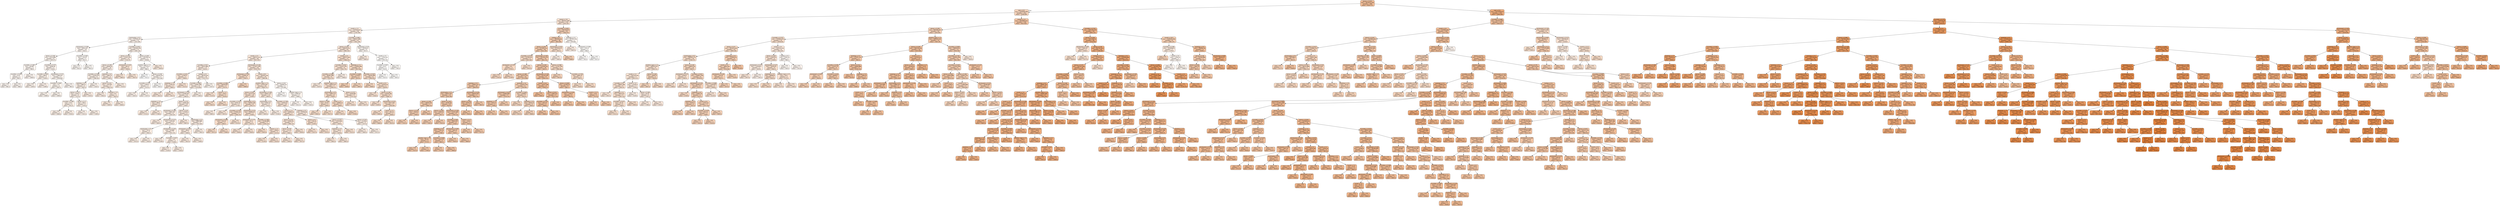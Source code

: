 digraph Tree {
node [shape=box, style="filled, rounded", color="black", fontname=helvetica] ;
edge [fontname=helvetica] ;
0 [label=<atemp &le; 0.431<br/>mse = 3614523.104<br/>samples = 584<br/>value = 4424.713>, fillcolor="#e5813984"] ;
1 [label=<year &le; 0.5<br/>mse = 2293058.499<br/>samples = 251<br/>value = 3038.909>, fillcolor="#e5813956"] ;
0 -> 1 [labeldistance=2.5, labelangle=45, headlabel="True"] ;
2 [label=<season &le; 3.0<br/>mse = 981021.098<br/>samples = 135<br/>value = 2201.207>, fillcolor="#e581393a"] ;
1 -> 2 ;
3 [label=<month &le; 1.5<br/>mse = 347028.818<br/>samples = 94<br/>value = 1729.766>, fillcolor="#e581392b"] ;
2 -> 3 ;
4 [label=<workingday &le; 0.5<br/>mse = 127436.143<br/>samples = 27<br/>value = 1251.926>, fillcolor="#e581391b"] ;
3 -> 4 ;
5 [label=<windspeed &le; 0.248<br/>mse = 18912.29<br/>samples = 10<br/>value = 1022.1>, fillcolor="#e5813913"] ;
4 -> 5 ;
6 [label=<atemp &le; 0.194<br/>mse = 9752.688<br/>samples = 8<br/>value = 1074.75>, fillcolor="#e5813915"] ;
5 -> 6 ;
7 [label=<humidity &le; 0.487<br/>mse = 64.667<br/>samples = 3<br/>value = 989.0>, fillcolor="#e5813912"] ;
6 -> 7 ;
8 [label=<humidity &le; 0.418<br/>mse = 6.25<br/>samples = 2<br/>value = 983.5>, fillcolor="#e5813912"] ;
7 -> 8 ;
9 [label=<mse = 0.0<br/>samples = 1<br/>value = 981.0>, fillcolor="#e5813912"] ;
8 -> 9 ;
10 [label=<mse = 0.0<br/>samples = 1<br/>value = 986.0>, fillcolor="#e5813912"] ;
8 -> 10 ;
11 [label=<mse = 0.0<br/>samples = 1<br/>value = 1000.0>, fillcolor="#e5813913"] ;
7 -> 11 ;
12 [label=<humidity &le; 0.575<br/>mse = 8506.56<br/>samples = 5<br/>value = 1126.2>, fillcolor="#e5813917"] ;
6 -> 12 ;
13 [label=<humidity &le; 0.491<br/>mse = 484.0<br/>samples = 2<br/>value = 1226.0>, fillcolor="#e581391a"] ;
12 -> 13 ;
14 [label=<mse = 0.0<br/>samples = 1<br/>value = 1204.0>, fillcolor="#e5813919"] ;
13 -> 14 ;
15 [label=<mse = 0.0<br/>samples = 1<br/>value = 1248.0>, fillcolor="#e581391b"] ;
13 -> 15 ;
16 [label=<windspeed &le; 0.153<br/>mse = 2788.222<br/>samples = 3<br/>value = 1059.667>, fillcolor="#e5813915"] ;
12 -> 16 ;
17 [label=<humidity &le; 0.687<br/>mse = 1.0<br/>samples = 2<br/>value = 1097.0>, fillcolor="#e5813916"] ;
16 -> 17 ;
18 [label=<mse = 0.0<br/>samples = 1<br/>value = 1098.0>, fillcolor="#e5813916"] ;
17 -> 18 ;
19 [label=<mse = 0.0<br/>samples = 1<br/>value = 1096.0>, fillcolor="#e5813916"] ;
17 -> 19 ;
20 [label=<mse = 0.0<br/>samples = 1<br/>value = 985.0>, fillcolor="#e5813912"] ;
16 -> 20 ;
21 [label=<humidity &le; 0.565<br/>mse = 110.25<br/>samples = 2<br/>value = 811.5>, fillcolor="#e581390d"] ;
5 -> 21 ;
22 [label=<mse = 0.0<br/>samples = 1<br/>value = 822.0>, fillcolor="#e581390d"] ;
21 -> 22 ;
23 [label=<mse = 0.0<br/>samples = 1<br/>value = 801.0>, fillcolor="#e581390c"] ;
21 -> 23 ;
24 [label=<humidity &le; 0.652<br/>mse = 141926.339<br/>samples = 17<br/>value = 1387.118>, fillcolor="#e581391f"] ;
4 -> 24 ;
25 [label=<atemp &le; 0.234<br/>mse = 51423.354<br/>samples = 12<br/>value = 1532.25>, fillcolor="#e5813924"] ;
24 -> 25 ;
26 [label=<atemp &le; 0.199<br/>mse = 18444.45<br/>samples = 10<br/>value = 1447.5>, fillcolor="#e5813921"] ;
25 -> 26 ;
27 [label=<humidity &le; 0.546<br/>mse = 13226.472<br/>samples = 6<br/>value = 1366.167>, fillcolor="#e581391f"] ;
26 -> 27 ;
28 [label=<weekday &le; 4.5<br/>mse = 5867.6<br/>samples = 5<br/>value = 1407.0>, fillcolor="#e5813920"] ;
27 -> 28 ;
29 [label=<atemp &le; 0.151<br/>mse = 1554.5<br/>samples = 4<br/>value = 1373.0>, fillcolor="#e581391f"] ;
28 -> 29 ;
30 [label=<humidity &le; 0.481<br/>mse = 25.0<br/>samples = 2<br/>value = 1411.0>, fillcolor="#e5813920"] ;
29 -> 30 ;
31 [label=<mse = 0.0<br/>samples = 1<br/>value = 1406.0>, fillcolor="#e5813920"] ;
30 -> 31 ;
32 [label=<mse = 0.0<br/>samples = 1<br/>value = 1416.0>, fillcolor="#e5813920"] ;
30 -> 32 ;
33 [label=<atemp &le; 0.17<br/>mse = 196.0<br/>samples = 2<br/>value = 1335.0>, fillcolor="#e581391e"] ;
29 -> 33 ;
34 [label=<mse = 0.0<br/>samples = 1<br/>value = 1321.0>, fillcolor="#e581391d"] ;
33 -> 34 ;
35 [label=<mse = 0.0<br/>samples = 1<br/>value = 1349.0>, fillcolor="#e581391e"] ;
33 -> 35 ;
36 [label=<mse = 0.0<br/>samples = 1<br/>value = 1543.0>, fillcolor="#e5813925"] ;
28 -> 36 ;
37 [label=<mse = 0.0<br/>samples = 1<br/>value = 1162.0>, fillcolor="#e5813918"] ;
27 -> 37 ;
38 [label=<weekday &le; 4.5<br/>mse = 1464.75<br/>samples = 4<br/>value = 1569.5>, fillcolor="#e5813925"] ;
26 -> 38 ;
39 [label=<atemp &le; 0.221<br/>mse = 379.556<br/>samples = 3<br/>value = 1589.333>, fillcolor="#e5813926"] ;
38 -> 39 ;
40 [label=<mse = 0.0<br/>samples = 1<br/>value = 1562.0>, fillcolor="#e5813925"] ;
39 -> 40 ;
41 [label=<weekday &le; 3.5<br/>mse = 9.0<br/>samples = 2<br/>value = 1603.0>, fillcolor="#e5813927"] ;
39 -> 41 ;
42 [label=<mse = 0.0<br/>samples = 1<br/>value = 1600.0>, fillcolor="#e5813927"] ;
41 -> 42 ;
43 [label=<mse = 0.0<br/>samples = 1<br/>value = 1606.0>, fillcolor="#e5813927"] ;
41 -> 43 ;
44 [label=<mse = 0.0<br/>samples = 1<br/>value = 1510.0>, fillcolor="#e5813924"] ;
38 -> 44 ;
45 [label=<windspeed &le; 0.163<br/>mse = 841.0<br/>samples = 2<br/>value = 1956.0>, fillcolor="#e5813932"] ;
25 -> 45 ;
46 [label=<mse = 0.0<br/>samples = 1<br/>value = 1985.0>, fillcolor="#e5813933"] ;
45 -> 46 ;
47 [label=<mse = 0.0<br/>samples = 1<br/>value = 1927.0>, fillcolor="#e5813931"] ;
45 -> 47 ;
48 [label=<atemp &le; 0.265<br/>mse = 187256.16<br/>samples = 5<br/>value = 1038.8>, fillcolor="#e5813914"] ;
24 -> 48 ;
49 [label=<weather_type &le; 1.5<br/>mse = 117331.0<br/>samples = 4<br/>value = 886.0>, fillcolor="#e581390f"] ;
48 -> 49 ;
50 [label=<mse = 0.0<br/>samples = 1<br/>value = 431.0>, fillcolor="#e5813900"] ;
49 -> 50 ;
51 [label=<atemp &le; 0.228<br/>mse = 64430.222<br/>samples = 3<br/>value = 1037.667>, fillcolor="#e5813914"] ;
49 -> 51 ;
52 [label=<humidity &le; 0.74<br/>mse = 2304.0<br/>samples = 2<br/>value = 1215.0>, fillcolor="#e581391a"] ;
51 -> 52 ;
53 [label=<mse = 0.0<br/>samples = 1<br/>value = 1263.0>, fillcolor="#e581391b"] ;
52 -> 53 ;
54 [label=<mse = 0.0<br/>samples = 1<br/>value = 1167.0>, fillcolor="#e5813918"] ;
52 -> 54 ;
55 [label=<mse = 0.0<br/>samples = 1<br/>value = 683.0>, fillcolor="#e5813908"] ;
51 -> 55 ;
56 [label=<mse = 0.0<br/>samples = 1<br/>value = 1650.0>, fillcolor="#e5813928"] ;
48 -> 56 ;
57 [label=<humidity &le; 0.883<br/>mse = 306427.086<br/>samples = 67<br/>value = 1922.328>, fillcolor="#e5813931"] ;
3 -> 57 ;
58 [label=<atemp &le; 0.351<br/>mse = 246479.551<br/>samples = 63<br/>value = 1985.524>, fillcolor="#e5813933"] ;
57 -> 58 ;
59 [label=<month &le; 2.5<br/>mse = 186237.072<br/>samples = 46<br/>value = 1837.435>, fillcolor="#e581392e"] ;
58 -> 59 ;
60 [label=<humidity &le; 0.43<br/>mse = 50553.882<br/>samples = 17<br/>value = 1610.0>, fillcolor="#e5813927"] ;
59 -> 60 ;
61 [label=<humidity &le; 0.423<br/>mse = 15782.0<br/>samples = 3<br/>value = 1948.0>, fillcolor="#e5813932"] ;
60 -> 61 ;
62 [label=<weekday &le; 1.5<br/>mse = 2756.25<br/>samples = 2<br/>value = 1864.5>, fillcolor="#e581392f"] ;
61 -> 62 ;
63 [label=<mse = 0.0<br/>samples = 1<br/>value = 1812.0>, fillcolor="#e581392d"] ;
62 -> 63 ;
64 [label=<mse = 0.0<br/>samples = 1<br/>value = 1917.0>, fillcolor="#e5813931"] ;
62 -> 64 ;
65 [label=<mse = 0.0<br/>samples = 1<br/>value = 2115.0>, fillcolor="#e5813937"] ;
61 -> 65 ;
66 [label=<holiday &le; 0.5<br/>mse = 28278.245<br/>samples = 14<br/>value = 1537.571>, fillcolor="#e5813924"] ;
60 -> 66 ;
67 [label=<humidity &le; 0.802<br/>mse = 15095.598<br/>samples = 13<br/>value = 1570.692>, fillcolor="#e5813926"] ;
66 -> 67 ;
68 [label=<windspeed &le; 0.125<br/>mse = 12346.021<br/>samples = 12<br/>value = 1588.25>, fillcolor="#e5813926"] ;
67 -> 68 ;
69 [label=<weekday &le; 3.0<br/>mse = 289.0<br/>samples = 2<br/>value = 1729.0>, fillcolor="#e581392b"] ;
68 -> 69 ;
70 [label=<mse = 0.0<br/>samples = 1<br/>value = 1712.0>, fillcolor="#e581392a"] ;
69 -> 70 ;
71 [label=<mse = 0.0<br/>samples = 1<br/>value = 1746.0>, fillcolor="#e581392b"] ;
69 -> 71 ;
72 [label=<atemp &le; 0.272<br/>mse = 10002.89<br/>samples = 10<br/>value = 1560.1>, fillcolor="#e5813925"] ;
68 -> 72 ;
73 [label=<windspeed &le; 0.192<br/>mse = 2481.472<br/>samples = 6<br/>value = 1520.167>, fillcolor="#e5813924"] ;
72 -> 73 ;
74 [label=<mse = 0.0<br/>samples = 1<br/>value = 1605.0>, fillcolor="#e5813927"] ;
73 -> 74 ;
75 [label=<windspeed &le; 0.213<br/>mse = 1250.56<br/>samples = 5<br/>value = 1503.2>, fillcolor="#e5813923"] ;
73 -> 75 ;
76 [label=<workingday &le; 0.5<br/>mse = 121.0<br/>samples = 2<br/>value = 1461.0>, fillcolor="#e5813922"] ;
75 -> 76 ;
77 [label=<mse = 0.0<br/>samples = 1<br/>value = 1472.0>, fillcolor="#e5813922"] ;
76 -> 77 ;
78 [label=<mse = 0.0<br/>samples = 1<br/>value = 1450.0>, fillcolor="#e5813922"] ;
76 -> 78 ;
79 [label=<windspeed &le; 0.243<br/>mse = 24.889<br/>samples = 3<br/>value = 1531.333>, fillcolor="#e5813924"] ;
75 -> 79 ;
80 [label=<mse = 0.0<br/>samples = 1<br/>value = 1538.0>, fillcolor="#e5813924"] ;
79 -> 80 ;
81 [label=<humidity &le; 0.657<br/>mse = 4.0<br/>samples = 2<br/>value = 1528.0>, fillcolor="#e5813924"] ;
79 -> 81 ;
82 [label=<mse = 0.0<br/>samples = 1<br/>value = 1530.0>, fillcolor="#e5813924"] ;
81 -> 82 ;
83 [label=<mse = 0.0<br/>samples = 1<br/>value = 1526.0>, fillcolor="#e5813924"] ;
81 -> 83 ;
84 [label=<atemp &le; 0.29<br/>mse = 15305.0<br/>samples = 4<br/>value = 1620.0>, fillcolor="#e5813927"] ;
72 -> 84 ;
85 [label=<mse = 0.0<br/>samples = 1<br/>value = 1807.0>, fillcolor="#e581392d"] ;
84 -> 85 ;
86 [label=<workingday &le; 0.5<br/>mse = 4864.889<br/>samples = 3<br/>value = 1557.667>, fillcolor="#e5813925"] ;
84 -> 86 ;
87 [label=<windspeed &le; 0.201<br/>mse = 289.0<br/>samples = 2<br/>value = 1606.0>, fillcolor="#e5813927"] ;
86 -> 87 ;
88 [label=<mse = 0.0<br/>samples = 1<br/>value = 1623.0>, fillcolor="#e5813927"] ;
87 -> 88 ;
89 [label=<mse = 0.0<br/>samples = 1<br/>value = 1589.0>, fillcolor="#e5813926"] ;
87 -> 89 ;
90 [label=<mse = 0.0<br/>samples = 1<br/>value = 1461.0>, fillcolor="#e5813922"] ;
86 -> 90 ;
91 [label=<mse = 0.0<br/>samples = 1<br/>value = 1360.0>, fillcolor="#e581391f"] ;
67 -> 91 ;
92 [label=<mse = 0.0<br/>samples = 1<br/>value = 1107.0>, fillcolor="#e5813916"] ;
66 -> 92 ;
93 [label=<windspeed &le; 0.136<br/>mse = 217677.769<br/>samples = 29<br/>value = 1970.759>, fillcolor="#e5813933"] ;
59 -> 93 ;
94 [label=<windspeed &le; 0.134<br/>mse = 97904.75<br/>samples = 4<br/>value = 2502.5>, fillcolor="#e5813944"] ;
93 -> 94 ;
95 [label=<humidity &le; 0.498<br/>mse = 20978.667<br/>samples = 3<br/>value = 2337.0>, fillcolor="#e581393f"] ;
94 -> 95 ;
96 [label=<mse = 0.0<br/>samples = 1<br/>value = 2133.0>, fillcolor="#e5813938"] ;
95 -> 96 ;
97 [label=<season &le; 1.5<br/>mse = 256.0<br/>samples = 2<br/>value = 2439.0>, fillcolor="#e5813942"] ;
95 -> 97 ;
98 [label=<mse = 0.0<br/>samples = 1<br/>value = 2423.0>, fillcolor="#e5813942"] ;
97 -> 98 ;
99 [label=<mse = 0.0<br/>samples = 1<br/>value = 2455.0>, fillcolor="#e5813943"] ;
97 -> 99 ;
100 [label=<mse = 0.0<br/>samples = 1<br/>value = 2999.0>, fillcolor="#e5813955"] ;
94 -> 100 ;
101 [label=<month &le; 8.0<br/>mse = 184363.258<br/>samples = 25<br/>value = 1885.68>, fillcolor="#e5813930"] ;
93 -> 101 ;
102 [label=<weather_type &le; 1.5<br/>mse = 77310.267<br/>samples = 22<br/>value = 2009.773>, fillcolor="#e5813934"] ;
101 -> 102 ;
103 [label=<atemp &le; 0.247<br/>mse = 62177.09<br/>samples = 10<br/>value = 2149.9>, fillcolor="#e5813939"] ;
102 -> 103 ;
104 [label=<humidity &le; 0.435<br/>mse = 8742.25<br/>samples = 2<br/>value = 1778.5>, fillcolor="#e581392c"] ;
103 -> 104 ;
105 [label=<mse = 0.0<br/>samples = 1<br/>value = 1685.0>, fillcolor="#e5813929"] ;
104 -> 105 ;
106 [label=<mse = 0.0<br/>samples = 1<br/>value = 1872.0>, fillcolor="#e581392f"] ;
104 -> 106 ;
107 [label=<workingday &le; 0.5<br/>mse = 32430.188<br/>samples = 8<br/>value = 2242.75>, fillcolor="#e581393c"] ;
103 -> 107 ;
108 [label=<humidity &le; 0.534<br/>mse = 27560.222<br/>samples = 3<br/>value = 2366.333>, fillcolor="#e5813940"] ;
107 -> 108 ;
109 [label=<windspeed &le; 0.209<br/>mse = 156.25<br/>samples = 2<br/>value = 2483.5>, fillcolor="#e5813944"] ;
108 -> 109 ;
110 [label=<mse = 0.0<br/>samples = 1<br/>value = 2471.0>, fillcolor="#e5813943"] ;
109 -> 110 ;
111 [label=<mse = 0.0<br/>samples = 1<br/>value = 2496.0>, fillcolor="#e5813944"] ;
109 -> 111 ;
112 [label=<mse = 0.0<br/>samples = 1<br/>value = 2132.0>, fillcolor="#e5813938"] ;
108 -> 112 ;
113 [label=<windspeed &le; 0.22<br/>mse = 20690.24<br/>samples = 5<br/>value = 2168.6>, fillcolor="#e5813939"] ;
107 -> 113 ;
114 [label=<windspeed &le; 0.175<br/>mse = 81.0<br/>samples = 2<br/>value = 2037.0>, fillcolor="#e5813935"] ;
113 -> 114 ;
115 [label=<mse = 0.0<br/>samples = 1<br/>value = 2046.0>, fillcolor="#e5813935"] ;
114 -> 115 ;
116 [label=<mse = 0.0<br/>samples = 1<br/>value = 2028.0>, fillcolor="#e5813935"] ;
114 -> 116 ;
117 [label=<humidity &le; 0.382<br/>mse = 15186.889<br/>samples = 3<br/>value = 2256.333>, fillcolor="#e581393c"] ;
113 -> 117 ;
118 [label=<mse = 0.0<br/>samples = 1<br/>value = 2425.0>, fillcolor="#e5813942"] ;
117 -> 118 ;
119 [label=<season &le; 1.5<br/>mse = 1444.0<br/>samples = 2<br/>value = 2172.0>, fillcolor="#e5813939"] ;
117 -> 119 ;
120 [label=<mse = 0.0<br/>samples = 1<br/>value = 2134.0>, fillcolor="#e5813938"] ;
119 -> 120 ;
121 [label=<mse = 0.0<br/>samples = 1<br/>value = 2210.0>, fillcolor="#e581393b"] ;
119 -> 121 ;
122 [label=<windspeed &le; 0.184<br/>mse = 59922.333<br/>samples = 12<br/>value = 1893.0>, fillcolor="#e5813930"] ;
102 -> 122 ;
123 [label=<workingday &le; 0.5<br/>mse = 6162.25<br/>samples = 2<br/>value = 1614.5>, fillcolor="#e5813927"] ;
122 -> 123 ;
124 [label=<mse = 0.0<br/>samples = 1<br/>value = 1693.0>, fillcolor="#e581392a"] ;
123 -> 124 ;
125 [label=<mse = 0.0<br/>samples = 1<br/>value = 1536.0>, fillcolor="#e5813924"] ;
123 -> 125 ;
126 [label=<humidity &le; 0.708<br/>mse = 52059.41<br/>samples = 10<br/>value = 1948.7>, fillcolor="#e5813932"] ;
122 -> 126 ;
127 [label=<season &le; 1.5<br/>mse = 16049.36<br/>samples = 5<br/>value = 2091.2>, fillcolor="#e5813937"] ;
126 -> 127 ;
128 [label=<atemp &le; 0.312<br/>mse = 2208.222<br/>samples = 3<br/>value = 1992.333>, fillcolor="#e5813933"] ;
127 -> 128 ;
129 [label=<atemp &le; 0.28<br/>mse = 272.25<br/>samples = 2<br/>value = 1960.5>, fillcolor="#e5813932"] ;
128 -> 129 ;
130 [label=<mse = 0.0<br/>samples = 1<br/>value = 1944.0>, fillcolor="#e5813932"] ;
129 -> 130 ;
131 [label=<mse = 0.0<br/>samples = 1<br/>value = 1977.0>, fillcolor="#e5813933"] ;
129 -> 131 ;
132 [label=<mse = 0.0<br/>samples = 1<br/>value = 2056.0>, fillcolor="#e5813936"] ;
128 -> 132 ;
133 [label=<atemp &le; 0.3<br/>mse = 156.25<br/>samples = 2<br/>value = 2239.5>, fillcolor="#e581393c"] ;
127 -> 133 ;
134 [label=<mse = 0.0<br/>samples = 1<br/>value = 2227.0>, fillcolor="#e581393b"] ;
133 -> 134 ;
135 [label=<mse = 0.0<br/>samples = 1<br/>value = 2252.0>, fillcolor="#e581393c"] ;
133 -> 135 ;
136 [label=<weekday &le; 4.5<br/>mse = 47456.96<br/>samples = 5<br/>value = 1806.2>, fillcolor="#e581392d"] ;
126 -> 136 ;
137 [label=<atemp &le; 0.312<br/>mse = 13234.667<br/>samples = 3<br/>value = 1959.0>, fillcolor="#e5813932"] ;
136 -> 137 ;
138 [label=<weekday &le; 3.5<br/>mse = 169.0<br/>samples = 2<br/>value = 1878.0>, fillcolor="#e5813930"] ;
137 -> 138 ;
139 [label=<mse = 0.0<br/>samples = 1<br/>value = 1891.0>, fillcolor="#e5813930"] ;
138 -> 139 ;
140 [label=<mse = 0.0<br/>samples = 1<br/>value = 1865.0>, fillcolor="#e581392f"] ;
138 -> 140 ;
141 [label=<mse = 0.0<br/>samples = 1<br/>value = 2121.0>, fillcolor="#e5813938"] ;
137 -> 141 ;
142 [label=<atemp &le; 0.323<br/>mse = 11236.0<br/>samples = 2<br/>value = 1577.0>, fillcolor="#e5813926"] ;
136 -> 142 ;
143 [label=<mse = 0.0<br/>samples = 1<br/>value = 1683.0>, fillcolor="#e5813929"] ;
142 -> 143 ;
144 [label=<mse = 0.0<br/>samples = 1<br/>value = 1471.0>, fillcolor="#e5813922"] ;
142 -> 144 ;
145 [label=<atemp &le; 0.29<br/>mse = 28368.222<br/>samples = 3<br/>value = 975.667>, fillcolor="#e5813912"] ;
101 -> 145 ;
146 [label=<mse = 0.0<br/>samples = 1<br/>value = 754.0>, fillcolor="#e581390b"] ;
145 -> 146 ;
147 [label=<weather_type &le; 1.5<br/>mse = 5700.25<br/>samples = 2<br/>value = 1086.5>, fillcolor="#e5813916"] ;
145 -> 147 ;
148 [label=<mse = 0.0<br/>samples = 1<br/>value = 1011.0>, fillcolor="#e5813913"] ;
147 -> 148 ;
149 [label=<mse = 0.0<br/>samples = 1<br/>value = 1162.0>, fillcolor="#e5813918"] ;
147 -> 149 ;
150 [label=<month &le; 3.5<br/>mse = 189577.945<br/>samples = 17<br/>value = 2386.235>, fillcolor="#e5813940"] ;
58 -> 150 ;
151 [label=<humidity &le; 0.833<br/>mse = 151671.951<br/>samples = 9<br/>value = 2162.778>, fillcolor="#e5813939"] ;
150 -> 151 ;
152 [label=<humidity &le; 0.484<br/>mse = 98381.984<br/>samples = 8<br/>value = 2252.375>, fillcolor="#e581393c"] ;
151 -> 152 ;
153 [label=<mse = 0.0<br/>samples = 1<br/>value = 1635.0>, fillcolor="#e5813928"] ;
152 -> 153 ;
154 [label=<weather_type &le; 1.5<br/>mse = 50207.673<br/>samples = 7<br/>value = 2340.571>, fillcolor="#e581393f"] ;
152 -> 154 ;
155 [label=<workingday &le; 0.5<br/>mse = 19073.25<br/>samples = 4<br/>value = 2509.5>, fillcolor="#e5813944"] ;
154 -> 155 ;
156 [label=<atemp &le; 0.366<br/>mse = 56.25<br/>samples = 2<br/>value = 2409.5>, fillcolor="#e5813941"] ;
155 -> 156 ;
157 [label=<mse = 0.0<br/>samples = 1<br/>value = 2402.0>, fillcolor="#e5813941"] ;
156 -> 157 ;
158 [label=<mse = 0.0<br/>samples = 1<br/>value = 2417.0>, fillcolor="#e5813941"] ;
156 -> 158 ;
159 [label=<month &le; 2.5<br/>mse = 18090.25<br/>samples = 2<br/>value = 2609.5>, fillcolor="#e5813948"] ;
155 -> 159 ;
160 [label=<mse = 0.0<br/>samples = 1<br/>value = 2475.0>, fillcolor="#e5813943"] ;
159 -> 160 ;
161 [label=<mse = 0.0<br/>samples = 1<br/>value = 2744.0>, fillcolor="#e581394c"] ;
159 -> 161 ;
162 [label=<atemp &le; 0.373<br/>mse = 2938.889<br/>samples = 3<br/>value = 2115.333>, fillcolor="#e5813937"] ;
154 -> 162 ;
163 [label=<mse = 0.0<br/>samples = 1<br/>value = 2192.0>, fillcolor="#e581393a"] ;
162 -> 163 ;
164 [label=<mse = 0.0<br/>samples = 2<br/>value = 2077.0>, fillcolor="#e5813936"] ;
162 -> 164 ;
165 [label=<mse = 0.0<br/>samples = 1<br/>value = 1446.0>, fillcolor="#e5813921"] ;
151 -> 165 ;
166 [label=<weekday &le; 1.5<br/>mse = 112850.484<br/>samples = 8<br/>value = 2637.625>, fillcolor="#e5813949"] ;
150 -> 166 ;
167 [label=<humidity &le; 0.669<br/>mse = 31329.0<br/>samples = 2<br/>value = 3072.0>, fillcolor="#e5813957"] ;
166 -> 167 ;
168 [label=<mse = 0.0<br/>samples = 1<br/>value = 3249.0>, fillcolor="#e581395d"] ;
167 -> 168 ;
169 [label=<mse = 0.0<br/>samples = 1<br/>value = 2895.0>, fillcolor="#e5813951"] ;
167 -> 169 ;
170 [label=<humidity &le; 0.543<br/>mse = 56165.806<br/>samples = 6<br/>value = 2492.833>, fillcolor="#e5813944"] ;
166 -> 170 ;
171 [label=<mse = 0.0<br/>samples = 1<br/>value = 2808.0>, fillcolor="#e581394e"] ;
170 -> 171 ;
172 [label=<month &le; 4.5<br/>mse = 43559.76<br/>samples = 5<br/>value = 2429.8>, fillcolor="#e5813942"] ;
170 -> 172 ;
173 [label=<mse = 0.0<br/>samples = 1<br/>value = 2162.0>, fillcolor="#e5813939"] ;
172 -> 173 ;
174 [label=<atemp &le; 0.391<br/>mse = 32038.188<br/>samples = 4<br/>value = 2496.75>, fillcolor="#e5813944"] ;
172 -> 174 ;
175 [label=<mse = 0.0<br/>samples = 1<br/>value = 2209.0>, fillcolor="#e581393b"] ;
174 -> 175 ;
176 [label=<windspeed &le; 0.221<br/>mse = 5917.556<br/>samples = 3<br/>value = 2592.667>, fillcolor="#e5813947"] ;
174 -> 176 ;
177 [label=<mse = 0.0<br/>samples = 1<br/>value = 2485.0>, fillcolor="#e5813944"] ;
176 -> 177 ;
178 [label=<season &le; 1.5<br/>mse = 182.25<br/>samples = 2<br/>value = 2646.5>, fillcolor="#e5813949"] ;
176 -> 178 ;
179 [label=<mse = 0.0<br/>samples = 1<br/>value = 2660.0>, fillcolor="#e5813949"] ;
178 -> 179 ;
180 [label=<mse = 0.0<br/>samples = 1<br/>value = 2633.0>, fillcolor="#e5813949"] ;
178 -> 180 ;
181 [label=<windspeed &le; 0.24<br/>mse = 197022.0<br/>samples = 4<br/>value = 927.0>, fillcolor="#e5813910"] ;
57 -> 181 ;
182 [label=<mse = 0.0<br/>samples = 1<br/>value = 1685.0>, fillcolor="#e5813929"] ;
181 -> 182 ;
183 [label=<month &le; 3.5<br/>mse = 7334.222<br/>samples = 3<br/>value = 674.333>, fillcolor="#e5813908"] ;
181 -> 183 ;
184 [label=<humidity &le; 0.925<br/>mse = 81.0<br/>samples = 2<br/>value = 614.0>, fillcolor="#e5813906"] ;
183 -> 184 ;
185 [label=<mse = 0.0<br/>samples = 1<br/>value = 623.0>, fillcolor="#e5813906"] ;
184 -> 185 ;
186 [label=<mse = 0.0<br/>samples = 1<br/>value = 605.0>, fillcolor="#e5813906"] ;
184 -> 186 ;
187 [label=<mse = 0.0<br/>samples = 1<br/>value = 795.0>, fillcolor="#e581390c"] ;
183 -> 187 ;
188 [label=<humidity &le; 0.855<br/>mse = 756728.653<br/>samples = 41<br/>value = 3282.073>, fillcolor="#e581395e"] ;
2 -> 188 ;
189 [label=<holiday &le; 0.5<br/>mse = 349309.659<br/>samples = 38<br/>value = 3463.842>, fillcolor="#e5813964"] ;
188 -> 189 ;
190 [label=<atemp &le; 0.263<br/>mse = 257495.212<br/>samples = 36<br/>value = 3521.194>, fillcolor="#e5813966"] ;
189 -> 190 ;
191 [label=<humidity &le; 0.574<br/>mse = 21358.222<br/>samples = 3<br/>value = 2637.667>, fillcolor="#e5813949"] ;
190 -> 191 ;
192 [label=<windspeed &le; 0.155<br/>mse = 4.0<br/>samples = 2<br/>value = 2741.0>, fillcolor="#e581394c"] ;
191 -> 192 ;
193 [label=<mse = 0.0<br/>samples = 1<br/>value = 2743.0>, fillcolor="#e581394c"] ;
192 -> 193 ;
194 [label=<mse = 0.0<br/>samples = 1<br/>value = 2739.0>, fillcolor="#e581394c"] ;
192 -> 194 ;
195 [label=<mse = 0.0<br/>samples = 1<br/>value = 2431.0>, fillcolor="#e5813942"] ;
191 -> 195 ;
196 [label=<windspeed &le; 0.287<br/>mse = 201545.219<br/>samples = 33<br/>value = 3601.515>, fillcolor="#e5813968"] ;
190 -> 196 ;
197 [label=<atemp &le; 0.397<br/>mse = 121658.507<br/>samples = 30<br/>value = 3693.4>, fillcolor="#e581396b"] ;
196 -> 197 ;
198 [label=<atemp &le; 0.368<br/>mse = 94375.514<br/>samples = 22<br/>value = 3572.409>, fillcolor="#e5813967"] ;
197 -> 198 ;
199 [label=<weekday &le; 5.5<br/>mse = 35805.527<br/>samples = 16<br/>value = 3666.812>, fillcolor="#e581396b"] ;
198 -> 199 ;
200 [label=<workingday &le; 0.5<br/>mse = 24037.467<br/>samples = 13<br/>value = 3616.385>, fillcolor="#e5813969"] ;
199 -> 200 ;
201 [label=<atemp &le; 0.356<br/>mse = 16859.556<br/>samples = 3<br/>value = 3488.333>, fillcolor="#e5813965"] ;
200 -> 201 ;
202 [label=<atemp &le; 0.335<br/>mse = 5929.0<br/>samples = 2<br/>value = 3408.0>, fillcolor="#e5813962"] ;
201 -> 202 ;
203 [label=<mse = 0.0<br/>samples = 1<br/>value = 3331.0>, fillcolor="#e5813960"] ;
202 -> 203 ;
204 [label=<mse = 0.0<br/>samples = 1<br/>value = 3485.0>, fillcolor="#e5813965"] ;
202 -> 204 ;
205 [label=<mse = 0.0<br/>samples = 1<br/>value = 3649.0>, fillcolor="#e581396a"] ;
201 -> 205 ;
206 [label=<atemp &le; 0.303<br/>mse = 19795.96<br/>samples = 10<br/>value = 3654.8>, fillcolor="#e581396a"] ;
200 -> 206 ;
207 [label=<atemp &le; 0.287<br/>mse = 4290.25<br/>samples = 2<br/>value = 3457.5>, fillcolor="#e5813964"] ;
206 -> 207 ;
208 [label=<mse = 0.0<br/>samples = 1<br/>value = 3392.0>, fillcolor="#e5813962"] ;
207 -> 208 ;
209 [label=<mse = 0.0<br/>samples = 1<br/>value = 3523.0>, fillcolor="#e5813966"] ;
207 -> 209 ;
210 [label=<windspeed &le; 0.245<br/>mse = 11507.609<br/>samples = 8<br/>value = 3704.125>, fillcolor="#e581396c"] ;
206 -> 210 ;
211 [label=<humidity &le; 0.68<br/>mse = 9942.917<br/>samples = 6<br/>value = 3740.5>, fillcolor="#e581396d"] ;
210 -> 211 ;
212 [label=<weekday &le; 4.5<br/>mse = 7702.25<br/>samples = 4<br/>value = 3788.5>, fillcolor="#e581396f"] ;
211 -> 212 ;
213 [label=<weather_type &le; 1.5<br/>mse = 42.25<br/>samples = 2<br/>value = 3733.5>, fillcolor="#e581396d"] ;
212 -> 213 ;
214 [label=<mse = 0.0<br/>samples = 1<br/>value = 3727.0>, fillcolor="#e581396d"] ;
213 -> 214 ;
215 [label=<mse = 0.0<br/>samples = 1<br/>value = 3740.0>, fillcolor="#e581396d"] ;
213 -> 215 ;
216 [label=<humidity &le; 0.606<br/>mse = 9312.25<br/>samples = 2<br/>value = 3843.5>, fillcolor="#e5813970"] ;
212 -> 216 ;
217 [label=<mse = 0.0<br/>samples = 1<br/>value = 3747.0>, fillcolor="#e581396d"] ;
216 -> 217 ;
218 [label=<mse = 0.0<br/>samples = 1<br/>value = 3940.0>, fillcolor="#e5813974"] ;
216 -> 218 ;
219 [label=<windspeed &le; 0.095<br/>mse = 600.25<br/>samples = 2<br/>value = 3644.5>, fillcolor="#e581396a"] ;
211 -> 219 ;
220 [label=<mse = 0.0<br/>samples = 1<br/>value = 3620.0>, fillcolor="#e5813969"] ;
219 -> 220 ;
221 [label=<mse = 0.0<br/>samples = 1<br/>value = 3669.0>, fillcolor="#e581396b"] ;
219 -> 221 ;
222 [label=<month &le; 11.5<br/>mse = 324.0<br/>samples = 2<br/>value = 3595.0>, fillcolor="#e5813968"] ;
210 -> 222 ;
223 [label=<mse = 0.0<br/>samples = 1<br/>value = 3613.0>, fillcolor="#e5813969"] ;
222 -> 223 ;
224 [label=<mse = 0.0<br/>samples = 1<br/>value = 3577.0>, fillcolor="#e5813968"] ;
222 -> 224 ;
225 [label=<windspeed &le; 0.218<br/>mse = 28029.556<br/>samples = 3<br/>value = 3885.333>, fillcolor="#e5813972"] ;
199 -> 225 ;
226 [label=<atemp &le; 0.341<br/>mse = 4970.25<br/>samples = 2<br/>value = 3996.5>, fillcolor="#e5813975"] ;
225 -> 226 ;
227 [label=<mse = 0.0<br/>samples = 1<br/>value = 3926.0>, fillcolor="#e5813973"] ;
226 -> 227 ;
228 [label=<mse = 0.0<br/>samples = 1<br/>value = 4067.0>, fillcolor="#e5813978"] ;
226 -> 228 ;
229 [label=<mse = 0.0<br/>samples = 1<br/>value = 3663.0>, fillcolor="#e581396a"] ;
225 -> 229 ;
230 [label=<weekday &le; 3.0<br/>mse = 163422.556<br/>samples = 6<br/>value = 3320.667>, fillcolor="#e581395f"] ;
198 -> 230 ;
231 [label=<windspeed &le; 0.073<br/>mse = 10466.889<br/>samples = 3<br/>value = 3710.333>, fillcolor="#e581396c"] ;
230 -> 231 ;
232 [label=<weekday &le; 1.5<br/>mse = 930.25<br/>samples = 2<br/>value = 3780.5>, fillcolor="#e581396e"] ;
231 -> 232 ;
233 [label=<mse = 0.0<br/>samples = 1<br/>value = 3811.0>, fillcolor="#e581396f"] ;
232 -> 233 ;
234 [label=<mse = 0.0<br/>samples = 1<br/>value = 3750.0>, fillcolor="#e581396d"] ;
232 -> 234 ;
235 [label=<mse = 0.0<br/>samples = 1<br/>value = 3570.0>, fillcolor="#e5813967"] ;
231 -> 235 ;
236 [label=<humidity &le; 0.663<br/>mse = 12698.0<br/>samples = 3<br/>value = 2931.0>, fillcolor="#e5813952"] ;
230 -> 236 ;
237 [label=<mse = 0.0<br/>samples = 1<br/>value = 2792.0>, fillcolor="#e581394e"] ;
236 -> 237 ;
238 [label=<weekday &le; 5.0<br/>mse = 4556.25<br/>samples = 2<br/>value = 3000.5>, fillcolor="#e5813955"] ;
236 -> 238 ;
239 [label=<mse = 0.0<br/>samples = 1<br/>value = 2933.0>, fillcolor="#e5813952"] ;
238 -> 239 ;
240 [label=<mse = 0.0<br/>samples = 1<br/>value = 3068.0>, fillcolor="#e5813957"] ;
238 -> 240 ;
241 [label=<windspeed &le; 0.136<br/>mse = 45724.109<br/>samples = 8<br/>value = 4026.125>, fillcolor="#e5813976"] ;
197 -> 241 ;
242 [label=<month &le; 10.5<br/>mse = 14537.188<br/>samples = 4<br/>value = 4190.75>, fillcolor="#e581397c"] ;
241 -> 242 ;
243 [label=<mse = 0.0<br/>samples = 1<br/>value = 4381.0>, fillcolor="#e5813982"] ;
242 -> 243 ;
244 [label=<atemp &le; 0.411<br/>mse = 3296.222<br/>samples = 3<br/>value = 4127.333>, fillcolor="#e581397a"] ;
242 -> 244 ;
245 [label=<humidity &le; 0.721<br/>mse = 420.25<br/>samples = 2<br/>value = 4088.5>, fillcolor="#e5813978"] ;
244 -> 245 ;
246 [label=<mse = 0.0<br/>samples = 1<br/>value = 4068.0>, fillcolor="#e5813978"] ;
245 -> 246 ;
247 [label=<mse = 0.0<br/>samples = 1<br/>value = 4109.0>, fillcolor="#e5813979"] ;
245 -> 247 ;
248 [label=<mse = 0.0<br/>samples = 1<br/>value = 4205.0>, fillcolor="#e581397c"] ;
244 -> 248 ;
249 [label=<atemp &le; 0.409<br/>mse = 22708.25<br/>samples = 4<br/>value = 3861.5>, fillcolor="#e5813971"] ;
241 -> 249 ;
250 [label=<windspeed &le; 0.204<br/>mse = 1296.0<br/>samples = 2<br/>value = 4010.0>, fillcolor="#e5813976"] ;
249 -> 250 ;
251 [label=<mse = 0.0<br/>samples = 1<br/>value = 3974.0>, fillcolor="#e5813975"] ;
250 -> 251 ;
252 [label=<mse = 0.0<br/>samples = 1<br/>value = 4046.0>, fillcolor="#e5813977"] ;
250 -> 252 ;
253 [label=<month &le; 11.5<br/>mse = 16.0<br/>samples = 2<br/>value = 3713.0>, fillcolor="#e581396c"] ;
249 -> 253 ;
254 [label=<mse = 0.0<br/>samples = 1<br/>value = 3717.0>, fillcolor="#e581396c"] ;
253 -> 254 ;
255 [label=<mse = 0.0<br/>samples = 1<br/>value = 3709.0>, fillcolor="#e581396c"] ;
253 -> 255 ;
256 [label=<atemp &le; 0.368<br/>mse = 71701.556<br/>samples = 3<br/>value = 2682.667>, fillcolor="#e581394a"] ;
196 -> 256 ;
257 [label=<mse = 0.0<br/>samples = 1<br/>value = 3053.0>, fillcolor="#e5813956"] ;
256 -> 257 ;
258 [label=<humidity &le; 0.756<br/>mse = 4692.25<br/>samples = 2<br/>value = 2497.5>, fillcolor="#e5813944"] ;
256 -> 258 ;
259 [label=<mse = 0.0<br/>samples = 1<br/>value = 2429.0>, fillcolor="#e5813942"] ;
258 -> 259 ;
260 [label=<mse = 0.0<br/>samples = 1<br/>value = 2566.0>, fillcolor="#e5813946"] ;
258 -> 260 ;
261 [label=<windspeed &le; 0.241<br/>mse = 877032.25<br/>samples = 2<br/>value = 2431.5>, fillcolor="#e5813942"] ;
189 -> 261 ;
262 [label=<mse = 0.0<br/>samples = 1<br/>value = 1495.0>, fillcolor="#e5813923"] ;
261 -> 262 ;
263 [label=<mse = 0.0<br/>samples = 1<br/>value = 3368.0>, fillcolor="#e5813961"] ;
261 -> 263 ;
264 [label=<weekday &le; 2.5<br/>mse = 197787.556<br/>samples = 3<br/>value = 979.667>, fillcolor="#e5813912"] ;
188 -> 264 ;
265 [label=<mse = 0.0<br/>samples = 1<br/>value = 1607.0>, fillcolor="#e5813927"] ;
264 -> 265 ;
266 [label=<windspeed &le; 0.309<br/>mse = 1521.0<br/>samples = 2<br/>value = 666.0>, fillcolor="#e5813908"] ;
264 -> 266 ;
267 [label=<mse = 0.0<br/>samples = 1<br/>value = 705.0>, fillcolor="#e5813909"] ;
266 -> 267 ;
268 [label=<mse = 0.0<br/>samples = 1<br/>value = 627.0>, fillcolor="#e5813906"] ;
266 -> 268 ;
269 [label=<season &le; 1.5<br/>mse = 2052860.621<br/>samples = 116<br/>value = 4013.821>, fillcolor="#e5813976"] ;
1 -> 269 ;
270 [label=<atemp &le; 0.295<br/>mse = 994386.643<br/>samples = 62<br/>value = 3202.661>, fillcolor="#e581395b"] ;
269 -> 270 ;
271 [label=<humidity &le; 0.727<br/>mse = 535964.676<br/>samples = 31<br/>value = 2478.032>, fillcolor="#e5813943"] ;
270 -> 271 ;
272 [label=<atemp &le; 0.27<br/>mse = 391425.028<br/>samples = 23<br/>value = 2695.565>, fillcolor="#e581394b"] ;
271 -> 272 ;
273 [label=<workingday &le; 0.5<br/>mse = 299595.773<br/>samples = 19<br/>value = 2538.737>, fillcolor="#e5813945"] ;
272 -> 273 ;
274 [label=<weather_type &le; 1.5<br/>mse = 194547.877<br/>samples = 9<br/>value = 2200.111>, fillcolor="#e581393a"] ;
273 -> 274 ;
275 [label=<month &le; 1.5<br/>mse = 105130.245<br/>samples = 7<br/>value = 2023.571>, fillcolor="#e5813934"] ;
274 -> 275 ;
276 [label=<humidity &le; 0.4<br/>mse = 38443.188<br/>samples = 4<br/>value = 2263.25>, fillcolor="#e581393c"] ;
275 -> 276 ;
277 [label=<mse = 0.0<br/>samples = 1<br/>value = 1951.0>, fillcolor="#e5813932"] ;
276 -> 277 ;
278 [label=<weekday &le; 3.5<br/>mse = 7924.222<br/>samples = 3<br/>value = 2367.333>, fillcolor="#e5813940"] ;
276 -> 278 ;
279 [label=<humidity &le; 0.471<br/>mse = 42.25<br/>samples = 2<br/>value = 2304.5>, fillcolor="#e581393e"] ;
278 -> 279 ;
280 [label=<mse = 0.0<br/>samples = 1<br/>value = 2311.0>, fillcolor="#e581393e"] ;
279 -> 280 ;
281 [label=<mse = 0.0<br/>samples = 1<br/>value = 2298.0>, fillcolor="#e581393d"] ;
279 -> 281 ;
282 [label=<mse = 0.0<br/>samples = 1<br/>value = 2493.0>, fillcolor="#e5813944"] ;
278 -> 282 ;
283 [label=<month &le; 7.0<br/>mse = 15326.0<br/>samples = 3<br/>value = 1704.0>, fillcolor="#e581392a"] ;
275 -> 283 ;
284 [label=<mse = 0.0<br/>samples = 1<br/>value = 1529.0>, fillcolor="#e5813924"] ;
283 -> 284 ;
285 [label=<atemp &le; 0.246<br/>mse = 20.25<br/>samples = 2<br/>value = 1791.5>, fillcolor="#e581392d"] ;
283 -> 285 ;
286 [label=<mse = 0.0<br/>samples = 1<br/>value = 1796.0>, fillcolor="#e581392d"] ;
285 -> 286 ;
287 [label=<mse = 0.0<br/>samples = 1<br/>value = 1787.0>, fillcolor="#e581392d"] ;
285 -> 287 ;
288 [label=<atemp &le; 0.265<br/>mse = 16641.0<br/>samples = 2<br/>value = 2818.0>, fillcolor="#e581394f"] ;
274 -> 288 ;
289 [label=<mse = 0.0<br/>samples = 1<br/>value = 2947.0>, fillcolor="#e5813953"] ;
288 -> 289 ;
290 [label=<mse = 0.0<br/>samples = 1<br/>value = 2689.0>, fillcolor="#e581394a"] ;
288 -> 290 ;
291 [label=<atemp &le; 0.158<br/>mse = 198057.65<br/>samples = 10<br/>value = 2843.5>, fillcolor="#e581394f"] ;
273 -> 291 ;
292 [label=<windspeed &le; 0.275<br/>mse = 4356.0<br/>samples = 2<br/>value = 2302.0>, fillcolor="#e581393e"] ;
291 -> 292 ;
293 [label=<mse = 0.0<br/>samples = 1<br/>value = 2368.0>, fillcolor="#e5813940"] ;
292 -> 293 ;
294 [label=<mse = 0.0<br/>samples = 1<br/>value = 2236.0>, fillcolor="#e581393b"] ;
292 -> 294 ;
295 [label=<humidity &le; 0.621<br/>mse = 154851.109<br/>samples = 8<br/>value = 2978.875>, fillcolor="#e5813954"] ;
291 -> 295 ;
296 [label=<windspeed &le; 0.155<br/>mse = 46440.25<br/>samples = 6<br/>value = 3152.5>, fillcolor="#e581395a"] ;
295 -> 296 ;
297 [label=<mse = 0.0<br/>samples = 1<br/>value = 2729.0>, fillcolor="#e581394c"] ;
296 -> 297 ;
298 [label=<weekday &le; 4.5<br/>mse = 12683.76<br/>samples = 5<br/>value = 3237.2>, fillcolor="#e581395c"] ;
296 -> 298 ;
299 [label=<weekday &le; 2.5<br/>mse = 4225.0<br/>samples = 2<br/>value = 3357.0>, fillcolor="#e5813960"] ;
298 -> 299 ;
300 [label=<mse = 0.0<br/>samples = 1<br/>value = 3422.0>, fillcolor="#e5813963"] ;
299 -> 300 ;
301 [label=<mse = 0.0<br/>samples = 1<br/>value = 3292.0>, fillcolor="#e581395e"] ;
299 -> 301 ;
302 [label=<month &le; 6.5<br/>mse = 2376.222<br/>samples = 3<br/>value = 3157.333>, fillcolor="#e581395a"] ;
298 -> 302 ;
303 [label=<humidity &le; 0.479<br/>mse = 650.25<br/>samples = 2<br/>value = 3188.5>, fillcolor="#e581395b"] ;
302 -> 303 ;
304 [label=<mse = 0.0<br/>samples = 1<br/>value = 3163.0>, fillcolor="#e581395a"] ;
303 -> 304 ;
305 [label=<mse = 0.0<br/>samples = 1<br/>value = 3214.0>, fillcolor="#e581395c"] ;
303 -> 305 ;
306 [label=<mse = 0.0<br/>samples = 1<br/>value = 3095.0>, fillcolor="#e5813958"] ;
302 -> 306 ;
307 [label=<humidity &le; 0.688<br/>mse = 118336.0<br/>samples = 2<br/>value = 2458.0>, fillcolor="#e5813943"] ;
295 -> 307 ;
308 [label=<mse = 0.0<br/>samples = 1<br/>value = 2114.0>, fillcolor="#e5813937"] ;
307 -> 308 ;
309 [label=<mse = 0.0<br/>samples = 1<br/>value = 2802.0>, fillcolor="#e581394e"] ;
307 -> 309 ;
310 [label=<weekday &le; 5.0<br/>mse = 155859.25<br/>samples = 4<br/>value = 3440.5>, fillcolor="#e5813963"] ;
272 -> 310 ;
311 [label=<month &le; 1.5<br/>mse = 3809.556<br/>samples = 3<br/>value = 3214.667>, fillcolor="#e581395c"] ;
310 -> 311 ;
312 [label=<windspeed &le; 0.185<br/>mse = 210.25<br/>samples = 2<br/>value = 3257.5>, fillcolor="#e581395d"] ;
311 -> 312 ;
313 [label=<mse = 0.0<br/>samples = 1<br/>value = 3272.0>, fillcolor="#e581395e"] ;
312 -> 313 ;
314 [label=<mse = 0.0<br/>samples = 1<br/>value = 3243.0>, fillcolor="#e581395d"] ;
312 -> 314 ;
315 [label=<mse = 0.0<br/>samples = 1<br/>value = 3129.0>, fillcolor="#e5813959"] ;
311 -> 315 ;
316 [label=<mse = 0.0<br/>samples = 1<br/>value = 4118.0>, fillcolor="#e5813979"] ;
310 -> 316 ;
317 [label=<month &le; 7.0<br/>mse = 424335.234<br/>samples = 8<br/>value = 1852.625>, fillcolor="#e581392f"] ;
271 -> 317 ;
318 [label=<atemp &le; 0.193<br/>mse = 216074.0<br/>samples = 6<br/>value = 2148.0>, fillcolor="#e5813939"] ;
317 -> 318 ;
319 [label=<windspeed &le; 0.211<br/>mse = 114244.0<br/>samples = 2<br/>value = 1639.0>, fillcolor="#e5813928"] ;
318 -> 319 ;
320 [label=<mse = 0.0<br/>samples = 1<br/>value = 1977.0>, fillcolor="#e5813933"] ;
319 -> 320 ;
321 [label=<mse = 0.0<br/>samples = 1<br/>value = 1301.0>, fillcolor="#e581391d"] ;
319 -> 321 ;
322 [label=<windspeed &le; 0.127<br/>mse = 72678.25<br/>samples = 4<br/>value = 2402.5>, fillcolor="#e5813941"] ;
318 -> 322 ;
323 [label=<weekday &le; 3.5<br/>mse = 40000.0<br/>samples = 2<br/>value = 2632.0>, fillcolor="#e5813948"] ;
322 -> 323 ;
324 [label=<mse = 0.0<br/>samples = 1<br/>value = 2432.0>, fillcolor="#e5813942"] ;
323 -> 324 ;
325 [label=<mse = 0.0<br/>samples = 1<br/>value = 2832.0>, fillcolor="#e581394f"] ;
323 -> 325 ;
326 [label=<weather_type &le; 2.5<br/>mse = 16.0<br/>samples = 2<br/>value = 2173.0>, fillcolor="#e5813939"] ;
322 -> 326 ;
327 [label=<mse = 0.0<br/>samples = 1<br/>value = 2177.0>, fillcolor="#e581393a"] ;
326 -> 327 ;
328 [label=<mse = 0.0<br/>samples = 1<br/>value = 2169.0>, fillcolor="#e5813939"] ;
326 -> 328 ;
329 [label=<holiday &le; 0.5<br/>mse = 2162.25<br/>samples = 2<br/>value = 966.5>, fillcolor="#e5813912"] ;
317 -> 329 ;
330 [label=<mse = 0.0<br/>samples = 1<br/>value = 920.0>, fillcolor="#e5813910"] ;
329 -> 330 ;
331 [label=<mse = 0.0<br/>samples = 1<br/>value = 1013.0>, fillcolor="#e5813913"] ;
329 -> 331 ;
332 [label=<weather_type &le; 1.5<br/>mse = 402634.142<br/>samples = 31<br/>value = 3927.29>, fillcolor="#e5813973"] ;
270 -> 332 ;
333 [label=<atemp &le; 0.345<br/>mse = 180378.238<br/>samples = 19<br/>value = 4225.842>, fillcolor="#e581397d"] ;
332 -> 333 ;
334 [label=<weekday &le; 2.5<br/>mse = 97597.714<br/>samples = 7<br/>value = 3803.0>, fillcolor="#e581396f"] ;
333 -> 334 ;
335 [label=<humidity &le; 0.544<br/>mse = 22147.25<br/>samples = 4<br/>value = 3557.5>, fillcolor="#e5813967"] ;
334 -> 335 ;
336 [label=<windspeed &le; 0.263<br/>mse = 1.0<br/>samples = 2<br/>value = 3424.0>, fillcolor="#e5813963"] ;
335 -> 336 ;
337 [label=<mse = 0.0<br/>samples = 1<br/>value = 3425.0>, fillcolor="#e5813963"] ;
336 -> 337 ;
338 [label=<mse = 0.0<br/>samples = 1<br/>value = 3423.0>, fillcolor="#e5813963"] ;
336 -> 338 ;
339 [label=<humidity &le; 0.634<br/>mse = 8649.0<br/>samples = 2<br/>value = 3691.0>, fillcolor="#e581396b"] ;
335 -> 339 ;
340 [label=<mse = 0.0<br/>samples = 1<br/>value = 3784.0>, fillcolor="#e581396e"] ;
339 -> 340 ;
341 [label=<mse = 0.0<br/>samples = 1<br/>value = 3598.0>, fillcolor="#e5813968"] ;
339 -> 341 ;
342 [label=<atemp &le; 0.311<br/>mse = 10690.889<br/>samples = 3<br/>value = 4130.333>, fillcolor="#e581397a"] ;
334 -> 342 ;
343 [label=<mse = 0.0<br/>samples = 1<br/>value = 4270.0>, fillcolor="#e581397e"] ;
342 -> 343 ;
344 [label=<weekday &le; 5.5<br/>mse = 1406.25<br/>samples = 2<br/>value = 4060.5>, fillcolor="#e5813978"] ;
342 -> 344 ;
345 [label=<mse = 0.0<br/>samples = 1<br/>value = 4098.0>, fillcolor="#e5813979"] ;
344 -> 345 ;
346 [label=<mse = 0.0<br/>samples = 1<br/>value = 4023.0>, fillcolor="#e5813976"] ;
344 -> 346 ;
347 [label=<month &le; 2.5<br/>mse = 63529.417<br/>samples = 12<br/>value = 4472.5>, fillcolor="#e5813985"] ;
333 -> 347 ;
348 [label=<atemp &le; 0.371<br/>mse = 29558.61<br/>samples = 10<br/>value = 4384.3>, fillcolor="#e5813982"] ;
347 -> 348 ;
349 [label=<weekday &le; 2.5<br/>mse = 7126.531<br/>samples = 7<br/>value = 4291.429>, fillcolor="#e581397f"] ;
348 -> 349 ;
350 [label=<windspeed &le; 0.231<br/>mse = 424.688<br/>samples = 4<br/>value = 4349.75>, fillcolor="#e5813981"] ;
349 -> 350 ;
351 [label=<month &le; 1.5<br/>mse = 224.0<br/>samples = 3<br/>value = 4359.0>, fillcolor="#e5813981"] ;
350 -> 351 ;
352 [label=<mse = 0.0<br/>samples = 1<br/>value = 4339.0>, fillcolor="#e5813981"] ;
351 -> 352 ;
353 [label=<humidity &le; 0.446<br/>mse = 36.0<br/>samples = 2<br/>value = 4369.0>, fillcolor="#e5813982"] ;
351 -> 353 ;
354 [label=<mse = 0.0<br/>samples = 1<br/>value = 4363.0>, fillcolor="#e5813982"] ;
353 -> 354 ;
355 [label=<mse = 0.0<br/>samples = 1<br/>value = 4375.0>, fillcolor="#e5813982"] ;
353 -> 355 ;
356 [label=<mse = 0.0<br/>samples = 1<br/>value = 4322.0>, fillcolor="#e5813980"] ;
350 -> 356 ;
357 [label=<workingday &le; 0.5<br/>mse = 5480.222<br/>samples = 3<br/>value = 4213.667>, fillcolor="#e581397d"] ;
349 -> 357 ;
358 [label=<mse = 0.0<br/>samples = 1<br/>value = 4318.0>, fillcolor="#e5813980"] ;
357 -> 358 ;
359 [label=<weekday &le; 4.0<br/>mse = 56.25<br/>samples = 2<br/>value = 4161.5>, fillcolor="#e581397b"] ;
357 -> 359 ;
360 [label=<mse = 0.0<br/>samples = 1<br/>value = 4169.0>, fillcolor="#e581397b"] ;
359 -> 360 ;
361 [label=<mse = 0.0<br/>samples = 1<br/>value = 4154.0>, fillcolor="#e581397b"] ;
359 -> 361 ;
362 [label=<month &le; 1.5<br/>mse = 14816.0<br/>samples = 3<br/>value = 4601.0>, fillcolor="#e5813989"] ;
348 -> 362 ;
363 [label=<windspeed &le; 0.218<br/>mse = 36.0<br/>samples = 2<br/>value = 4515.0>, fillcolor="#e5813987"] ;
362 -> 363 ;
364 [label=<mse = 0.0<br/>samples = 1<br/>value = 4521.0>, fillcolor="#e5813987"] ;
363 -> 364 ;
365 [label=<mse = 0.0<br/>samples = 1<br/>value = 4509.0>, fillcolor="#e5813986"] ;
363 -> 365 ;
366 [label=<mse = 0.0<br/>samples = 1<br/>value = 4773.0>, fillcolor="#e581398f"] ;
362 -> 366 ;
367 [label=<weekday &le; 1.5<br/>mse = 6.25<br/>samples = 2<br/>value = 4913.5>, fillcolor="#e5813994"] ;
347 -> 367 ;
368 [label=<mse = 0.0<br/>samples = 1<br/>value = 4911.0>, fillcolor="#e5813994"] ;
367 -> 368 ;
369 [label=<mse = 0.0<br/>samples = 1<br/>value = 4916.0>, fillcolor="#e5813994"] ;
367 -> 369 ;
370 [label=<humidity &le; 0.804<br/>mse = 389959.91<br/>samples = 12<br/>value = 3454.583>, fillcolor="#e5813964"] ;
332 -> 370 ;
371 [label=<humidity &le; 0.761<br/>mse = 164952.264<br/>samples = 11<br/>value = 3601.909>, fillcolor="#e5813968"] ;
370 -> 371 ;
372 [label=<humidity &le; 0.639<br/>mse = 137932.444<br/>samples = 9<br/>value = 3494.333>, fillcolor="#e5813965"] ;
371 -> 372 ;
373 [label=<atemp &le; 0.318<br/>mse = 34042.889<br/>samples = 3<br/>value = 3870.333>, fillcolor="#e5813971"] ;
372 -> 373 ;
374 [label=<mse = 0.0<br/>samples = 1<br/>value = 3623.0>, fillcolor="#e5813969"] ;
373 -> 374 ;
375 [label=<month &le; 2.5<br/>mse = 5184.0<br/>samples = 2<br/>value = 3994.0>, fillcolor="#e5813975"] ;
373 -> 375 ;
376 [label=<mse = 0.0<br/>samples = 1<br/>value = 3922.0>, fillcolor="#e5813973"] ;
375 -> 376 ;
377 [label=<mse = 0.0<br/>samples = 1<br/>value = 4066.0>, fillcolor="#e5813978"] ;
375 -> 377 ;
378 [label=<atemp &le; 0.382<br/>mse = 83845.222<br/>samples = 6<br/>value = 3306.333>, fillcolor="#e581395f"] ;
372 -> 378 ;
379 [label=<month &le; 2.5<br/>mse = 11966.889<br/>samples = 3<br/>value = 3044.667>, fillcolor="#e5813956"] ;
378 -> 379 ;
380 [label=<atemp &le; 0.347<br/>mse = 1225.0<br/>samples = 2<br/>value = 2970.0>, fillcolor="#e5813954"] ;
379 -> 380 ;
381 [label=<mse = 0.0<br/>samples = 1<br/>value = 3005.0>, fillcolor="#e5813955"] ;
380 -> 381 ;
382 [label=<mse = 0.0<br/>samples = 1<br/>value = 2935.0>, fillcolor="#e5813952"] ;
380 -> 382 ;
383 [label=<mse = 0.0<br/>samples = 1<br/>value = 3194.0>, fillcolor="#e581395b"] ;
379 -> 383 ;
384 [label=<windspeed &le; 0.212<br/>mse = 18784.667<br/>samples = 3<br/>value = 3568.0>, fillcolor="#e5813967"] ;
378 -> 384 ;
385 [label=<mse = 0.0<br/>samples = 1<br/>value = 3761.0>, fillcolor="#e581396e"] ;
384 -> 385 ;
386 [label=<atemp &le; 0.413<br/>mse = 240.25<br/>samples = 2<br/>value = 3471.5>, fillcolor="#e5813964"] ;
384 -> 386 ;
387 [label=<mse = 0.0<br/>samples = 1<br/>value = 3487.0>, fillcolor="#e5813965"] ;
386 -> 387 ;
388 [label=<mse = 0.0<br/>samples = 1<br/>value = 3456.0>, fillcolor="#e5813964"] ;
386 -> 388 ;
389 [label=<windspeed &le; 0.127<br/>mse = 121.0<br/>samples = 2<br/>value = 4086.0>, fillcolor="#e5813978"] ;
371 -> 389 ;
390 [label=<mse = 0.0<br/>samples = 1<br/>value = 4075.0>, fillcolor="#e5813978"] ;
389 -> 390 ;
391 [label=<mse = 0.0<br/>samples = 1<br/>value = 4097.0>, fillcolor="#e5813979"] ;
389 -> 391 ;
392 [label=<mse = 0.0<br/>samples = 1<br/>value = 1834.0>, fillcolor="#e581392e"] ;
370 -> 392 ;
393 [label=<humidity &le; 0.752<br/>mse = 1645309.029<br/>samples = 54<br/>value = 4945.152>, fillcolor="#e5813995"] ;
269 -> 393 ;
394 [label=<atemp &le; 0.258<br/>mse = 1012309.55<br/>samples = 46<br/>value = 5216.418>, fillcolor="#e581399e"] ;
393 -> 394 ;
395 [label=<windspeed &le; 0.264<br/>mse = 5402.25<br/>samples = 2<br/>value = 2350.5>, fillcolor="#e581393f"] ;
394 -> 395 ;
396 [label=<mse = 0.0<br/>samples = 1<br/>value = 2424.0>, fillcolor="#e5813942"] ;
395 -> 396 ;
397 [label=<mse = 0.0<br/>samples = 1<br/>value = 2277.0>, fillcolor="#e581393d"] ;
395 -> 397 ;
398 [label=<atemp &le; 0.38<br/>mse = 667767.813<br/>samples = 44<br/>value = 5346.687>, fillcolor="#e58139a2"] ;
394 -> 398 ;
399 [label=<holiday &le; 0.5<br/>mse = 507619.415<br/>samples = 29<br/>value = 5094.414>, fillcolor="#e581399a"] ;
398 -> 399 ;
400 [label=<atemp &le; 0.377<br/>mse = 262167.902<br/>samples = 28<br/>value = 5189.75>, fillcolor="#e581399d"] ;
399 -> 400 ;
401 [label=<humidity &le; 0.656<br/>mse = 175688.504<br/>samples = 26<br/>value = 5276.269>, fillcolor="#e58139a0"] ;
400 -> 401 ;
402 [label=<weekday &le; 4.5<br/>mse = 68982.261<br/>samples = 23<br/>value = 5365.0>, fillcolor="#e58139a3"] ;
401 -> 402 ;
403 [label=<month &le; 7.5<br/>mse = 35248.18<br/>samples = 17<br/>value = 5274.235>, fillcolor="#e58139a0"] ;
402 -> 403 ;
404 [label=<month &le; 3.5<br/>mse = 14400.0<br/>samples = 2<br/>value = 4982.0>, fillcolor="#e5813996"] ;
403 -> 404 ;
405 [label=<mse = 0.0<br/>samples = 1<br/>value = 5102.0>, fillcolor="#e581399a"] ;
404 -> 405 ;
406 [label=<mse = 0.0<br/>samples = 1<br/>value = 4862.0>, fillcolor="#e5813992"] ;
404 -> 406 ;
407 [label=<windspeed &le; 0.109<br/>mse = 25122.827<br/>samples = 15<br/>value = 5313.2>, fillcolor="#e58139a1"] ;
403 -> 407 ;
408 [label=<humidity &le; 0.575<br/>mse = 870.25<br/>samples = 2<br/>value = 5116.5>, fillcolor="#e581399a"] ;
407 -> 408 ;
409 [label=<mse = 0.0<br/>samples = 1<br/>value = 5087.0>, fillcolor="#e5813999"] ;
408 -> 409 ;
410 [label=<mse = 0.0<br/>samples = 1<br/>value = 5146.0>, fillcolor="#e581399b"] ;
408 -> 410 ;
411 [label=<humidity &le; 0.55<br/>mse = 21985.787<br/>samples = 13<br/>value = 5343.462>, fillcolor="#e58139a2"] ;
407 -> 411 ;
412 [label=<month &le; 11.5<br/>mse = 20736.188<br/>samples = 8<br/>value = 5275.25>, fillcolor="#e58139a0"] ;
411 -> 412 ;
413 [label=<humidity &le; 0.52<br/>mse = 11212.96<br/>samples = 5<br/>value = 5195.2>, fillcolor="#e581399d"] ;
412 -> 413 ;
414 [label=<weekday &le; 3.5<br/>mse = 684.667<br/>samples = 3<br/>value = 5278.0>, fillcolor="#e58139a0"] ;
413 -> 414 ;
415 [label=<weekday &le; 2.0<br/>mse = 0.25<br/>samples = 2<br/>value = 5259.5>, fillcolor="#e581399f"] ;
414 -> 415 ;
416 [label=<mse = 0.0<br/>samples = 1<br/>value = 5259.0>, fillcolor="#e581399f"] ;
415 -> 416 ;
417 [label=<mse = 0.0<br/>samples = 1<br/>value = 5260.0>, fillcolor="#e581399f"] ;
415 -> 417 ;
418 [label=<mse = 0.0<br/>samples = 1<br/>value = 5315.0>, fillcolor="#e58139a1"] ;
414 -> 418 ;
419 [label=<workingday &le; 0.5<br/>mse = 1296.0<br/>samples = 2<br/>value = 5071.0>, fillcolor="#e5813999"] ;
413 -> 419 ;
420 [label=<mse = 0.0<br/>samples = 1<br/>value = 5107.0>, fillcolor="#e581399a"] ;
419 -> 420 ;
421 [label=<mse = 0.0<br/>samples = 1<br/>value = 5035.0>, fillcolor="#e5813998"] ;
419 -> 421 ;
422 [label=<humidity &le; 0.497<br/>mse = 8128.222<br/>samples = 3<br/>value = 5408.667>, fillcolor="#e58139a4"] ;
412 -> 422 ;
423 [label=<mse = 0.0<br/>samples = 1<br/>value = 5532.0>, fillcolor="#e58139a8"] ;
422 -> 423 ;
424 [label=<weather_type &le; 1.5<br/>mse = 784.0<br/>samples = 2<br/>value = 5347.0>, fillcolor="#e58139a2"] ;
422 -> 424 ;
425 [label=<mse = 0.0<br/>samples = 1<br/>value = 5375.0>, fillcolor="#e58139a3"] ;
424 -> 425 ;
426 [label=<mse = 0.0<br/>samples = 1<br/>value = 5319.0>, fillcolor="#e58139a1"] ;
424 -> 426 ;
427 [label=<windspeed &le; 0.134<br/>mse = 4629.44<br/>samples = 5<br/>value = 5452.6>, fillcolor="#e58139a5"] ;
411 -> 427 ;
428 [label=<mse = 0.0<br/>samples = 1<br/>value = 5323.0>, fillcolor="#e58139a1"] ;
427 -> 428 ;
429 [label=<windspeed &le; 0.176<br/>mse = 538.0<br/>samples = 4<br/>value = 5485.0>, fillcolor="#e58139a6"] ;
427 -> 429 ;
430 [label=<mse = 0.0<br/>samples = 1<br/>value = 5445.0>, fillcolor="#e58139a5"] ;
429 -> 430 ;
431 [label=<weekday &le; 2.5<br/>mse = 6.222<br/>samples = 3<br/>value = 5498.333>, fillcolor="#e58139a7"] ;
429 -> 431 ;
432 [label=<humidity &le; 0.61<br/>mse = 1.0<br/>samples = 2<br/>value = 5500.0>, fillcolor="#e58139a7"] ;
431 -> 432 ;
433 [label=<mse = 0.0<br/>samples = 1<br/>value = 5501.0>, fillcolor="#e58139a7"] ;
432 -> 433 ;
434 [label=<mse = 0.0<br/>samples = 1<br/>value = 5499.0>, fillcolor="#e58139a7"] ;
432 -> 434 ;
435 [label=<mse = 0.0<br/>samples = 1<br/>value = 5495.0>, fillcolor="#e58139a7"] ;
431 -> 435 ;
436 [label=<weather_type &le; 1.5<br/>mse = 75085.806<br/>samples = 6<br/>value = 5622.167>, fillcolor="#e58139ab"] ;
402 -> 436 ;
437 [label=<windspeed &le; 0.197<br/>mse = 21178.5<br/>samples = 4<br/>value = 5784.0>, fillcolor="#e58139b0"] ;
436 -> 437 ;
438 [label=<workingday &le; 0.5<br/>mse = 380.25<br/>samples = 2<br/>value = 5648.5>, fillcolor="#e58139ac"] ;
437 -> 438 ;
439 [label=<mse = 0.0<br/>samples = 1<br/>value = 5629.0>, fillcolor="#e58139ab"] ;
438 -> 439 ;
440 [label=<mse = 0.0<br/>samples = 1<br/>value = 5668.0>, fillcolor="#e58139ac"] ;
438 -> 440 ;
441 [label=<atemp &le; 0.356<br/>mse = 5256.25<br/>samples = 2<br/>value = 5919.5>, fillcolor="#e58139b5"] ;
437 -> 441 ;
442 [label=<mse = 0.0<br/>samples = 1<br/>value = 5992.0>, fillcolor="#e58139b7"] ;
441 -> 442 ;
443 [label=<mse = 0.0<br/>samples = 1<br/>value = 5847.0>, fillcolor="#e58139b2"] ;
441 -> 443 ;
444 [label=<workingday &le; 0.5<br/>mse = 25760.25<br/>samples = 2<br/>value = 5298.5>, fillcolor="#e58139a0"] ;
436 -> 444 ;
445 [label=<mse = 0.0<br/>samples = 1<br/>value = 5138.0>, fillcolor="#e581399b"] ;
444 -> 445 ;
446 [label=<mse = 0.0<br/>samples = 1<br/>value = 5459.0>, fillcolor="#e58139a6"] ;
444 -> 446 ;
447 [label=<atemp &le; 0.348<br/>mse = 470642.667<br/>samples = 3<br/>value = 4596.0>, fillcolor="#e5813989"] ;
401 -> 447 ;
448 [label=<month &le; 11.5<br/>mse = 289.0<br/>samples = 2<br/>value = 4111.0>, fillcolor="#e5813979"] ;
447 -> 448 ;
449 [label=<mse = 0.0<br/>samples = 1<br/>value = 4094.0>, fillcolor="#e5813979"] ;
448 -> 449 ;
450 [label=<mse = 0.0<br/>samples = 1<br/>value = 4128.0>, fillcolor="#e581397a"] ;
448 -> 450 ;
451 [label=<mse = 0.0<br/>samples = 1<br/>value = 5566.0>, fillcolor="#e58139a9"] ;
447 -> 451 ;
452 [label=<atemp &le; 0.378<br/>mse = 24025.0<br/>samples = 2<br/>value = 4065.0>, fillcolor="#e5813978"] ;
400 -> 452 ;
453 [label=<mse = 0.0<br/>samples = 1<br/>value = 4220.0>, fillcolor="#e581397d"] ;
452 -> 453 ;
454 [label=<mse = 0.0<br/>samples = 1<br/>value = 3910.0>, fillcolor="#e5813973"] ;
452 -> 454 ;
455 [label=<mse = 0.0<br/>samples = 1<br/>value = 2425.0>, fillcolor="#e5813942"] ;
399 -> 455 ;
456 [label=<weekday &le; 4.5<br/>mse = 616468.864<br/>samples = 15<br/>value = 5834.415>, fillcolor="#e58139b2"] ;
398 -> 456 ;
457 [label=<humidity &le; 0.697<br/>mse = 581312.304<br/>samples = 10<br/>value = 5545.918>, fillcolor="#e58139a8"] ;
456 -> 457 ;
458 [label=<weekday &le; 1.5<br/>mse = 138785.045<br/>samples = 8<br/>value = 5808.898>, fillcolor="#e58139b1"] ;
457 -> 458 ;
459 [label=<season &le; 3.0<br/>mse = 142800.512<br/>samples = 3<br/>value = 6169.728>, fillcolor="#e58139bd"] ;
458 -> 459 ;
460 [label=<windspeed &le; 0.242<br/>mse = 1076.373<br/>samples = 2<br/>value = 5903.192>, fillcolor="#e58139b4"] ;
459 -> 460 ;
461 [label=<mse = 0.0<br/>samples = 1<br/>value = 5870.384>, fillcolor="#e58139b3"] ;
460 -> 461 ;
462 [label=<mse = -0.0<br/>samples = 1<br/>value = 5936.0>, fillcolor="#e58139b5"] ;
460 -> 462 ;
463 [label=<mse = 0.0<br/>samples = 1<br/>value = 6702.8>, fillcolor="#e58139cf"] ;
459 -> 463 ;
464 [label=<weekday &le; 3.5<br/>mse = 11385.44<br/>samples = 5<br/>value = 5592.4>, fillcolor="#e58139aa"] ;
458 -> 464 ;
465 [label=<weekday &le; 2.5<br/>mse = 3720.688<br/>samples = 4<br/>value = 5638.25>, fillcolor="#e58139ac"] ;
464 -> 465 ;
466 [label=<atemp &le; 0.407<br/>mse = 1300.667<br/>samples = 3<br/>value = 5608.0>, fillcolor="#e58139ab"] ;
465 -> 466 ;
467 [label=<atemp &le; 0.393<br/>mse = 0.25<br/>samples = 2<br/>value = 5633.5>, fillcolor="#e58139ab"] ;
466 -> 467 ;
468 [label=<mse = 0.0<br/>samples = 1<br/>value = 5634.0>, fillcolor="#e58139ab"] ;
467 -> 468 ;
469 [label=<mse = 0.0<br/>samples = 1<br/>value = 5633.0>, fillcolor="#e58139ab"] ;
467 -> 469 ;
470 [label=<mse = 0.0<br/>samples = 1<br/>value = 5557.0>, fillcolor="#e58139a9"] ;
466 -> 470 ;
471 [label=<mse = 0.0<br/>samples = 1<br/>value = 5729.0>, fillcolor="#e58139af"] ;
465 -> 471 ;
472 [label=<mse = 0.0<br/>samples = 1<br/>value = 5409.0>, fillcolor="#e58139a4"] ;
464 -> 472 ;
473 [label=<windspeed &le; 0.165<br/>mse = 968256.0<br/>samples = 2<br/>value = 4494.0>, fillcolor="#e5813986"] ;
457 -> 473 ;
474 [label=<mse = 0.0<br/>samples = 1<br/>value = 3510.0>, fillcolor="#e5813965"] ;
473 -> 474 ;
475 [label=<mse = 0.0<br/>samples = 1<br/>value = 5478.0>, fillcolor="#e58139a6"] ;
473 -> 475 ;
476 [label=<atemp &le; 0.408<br/>mse = 187400.795<br/>samples = 5<br/>value = 6411.408>, fillcolor="#e58139c5"] ;
456 -> 476 ;
477 [label=<season &le; 3.0<br/>mse = 83922.889<br/>samples = 3<br/>value = 6701.667>, fillcolor="#e58139cf"] ;
476 -> 477 ;
478 [label=<mse = 0.0<br/>samples = 1<br/>value = 6460.0>, fillcolor="#e58139c7"] ;
477 -> 478 ;
479 [label=<humidity &le; 0.57<br/>mse = 82082.25<br/>samples = 2<br/>value = 6822.5>, fillcolor="#e58139d3"] ;
477 -> 479 ;
480 [label=<mse = 0.0<br/>samples = 1<br/>value = 7109.0>, fillcolor="#e58139dc"] ;
479 -> 480 ;
481 [label=<mse = 0.0<br/>samples = 1<br/>value = 6536.0>, fillcolor="#e58139c9"] ;
479 -> 481 ;
482 [label=<month &le; 3.5<br/>mse = 26679.172<br/>samples = 2<br/>value = 5976.019>, fillcolor="#e58139b7"] ;
476 -> 482 ;
483 [label=<mse = 0.0<br/>samples = 1<br/>value = 6139.357>, fillcolor="#e58139bc"] ;
482 -> 483 ;
484 [label=<mse = 0.0<br/>samples = 1<br/>value = 5812.682>, fillcolor="#e58139b1"] ;
482 -> 484 ;
485 [label=<month &le; 10.5<br/>mse = 2429036.984<br/>samples = 8<br/>value = 3385.375>, fillcolor="#e5813961"] ;
393 -> 485 ;
486 [label=<humidity &le; 0.796<br/>mse = 1030406.0<br/>samples = 3<br/>value = 1779.0>, fillcolor="#e581392c"] ;
485 -> 486 ;
487 [label=<mse = 0.0<br/>samples = 1<br/>value = 3214.0>, fillcolor="#e581395c"] ;
486 -> 487 ;
488 [label=<month &le; 7.0<br/>mse = 1190.25<br/>samples = 2<br/>value = 1061.5>, fillcolor="#e5813915"] ;
486 -> 488 ;
489 [label=<mse = 0.0<br/>samples = 1<br/>value = 1027.0>, fillcolor="#e5813914"] ;
488 -> 489 ;
490 [label=<mse = 0.0<br/>samples = 1<br/>value = 1096.0>, fillcolor="#e5813916"] ;
488 -> 490 ;
491 [label=<weekday &le; 4.0<br/>mse = 790992.56<br/>samples = 5<br/>value = 4349.2>, fillcolor="#e5813981"] ;
485 -> 491 ;
492 [label=<atemp &le; 0.38<br/>mse = 97294.889<br/>samples = 3<br/>value = 3657.667>, fillcolor="#e581396a"] ;
491 -> 492 ;
493 [label=<atemp &le; 0.326<br/>mse = 7482.25<br/>samples = 2<br/>value = 3872.5>, fillcolor="#e5813971"] ;
492 -> 493 ;
494 [label=<mse = 0.0<br/>samples = 1<br/>value = 3959.0>, fillcolor="#e5813974"] ;
493 -> 494 ;
495 [label=<mse = 0.0<br/>samples = 1<br/>value = 3786.0>, fillcolor="#e581396f"] ;
493 -> 495 ;
496 [label=<mse = 0.0<br/>samples = 1<br/>value = 3228.0>, fillcolor="#e581395c"] ;
492 -> 496 ;
497 [label=<windspeed &le; 0.081<br/>mse = 38220.25<br/>samples = 2<br/>value = 5386.5>, fillcolor="#e58139a3"] ;
491 -> 497 ;
498 [label=<mse = 0.0<br/>samples = 1<br/>value = 5191.0>, fillcolor="#e581399d"] ;
497 -> 498 ;
499 [label=<mse = 0.0<br/>samples = 1<br/>value = 5582.0>, fillcolor="#e58139aa"] ;
497 -> 499 ;
500 [label=<year &le; 0.5<br/>mse = 2071938.623<br/>samples = 333<br/>value = 5469.268>, fillcolor="#e58139a6"] ;
0 -> 500 [labeldistance=2.5, labelangle=-45, headlabel="False"] ;
501 [label=<humidity &le; 0.888<br/>mse = 651037.924<br/>samples = 159<br/>value = 4285.672>, fillcolor="#e581397f"] ;
500 -> 501 ;
502 [label=<month &le; 4.5<br/>mse = 503084.468<br/>samples = 150<br/>value = 4377.526>, fillcolor="#e5813982"] ;
501 -> 502 ;
503 [label=<atemp &le; 0.547<br/>mse = 263980.699<br/>samples = 17<br/>value = 3524.353>, fillcolor="#e5813966"] ;
502 -> 503 ;
504 [label=<humidity &le; 0.417<br/>mse = 132867.76<br/>samples = 10<br/>value = 3202.8>, fillcolor="#e581395b"] ;
503 -> 504 ;
505 [label=<workingday &le; 0.5<br/>mse = 287296.0<br/>samples = 2<br/>value = 3653.0>, fillcolor="#e581396a"] ;
504 -> 505 ;
506 [label=<mse = 0.0<br/>samples = 1<br/>value = 3117.0>, fillcolor="#e5813958"] ;
505 -> 506 ;
507 [label=<mse = 0.0<br/>samples = 1<br/>value = 4189.0>, fillcolor="#e581397c"] ;
505 -> 507 ;
508 [label=<month &le; 3.5<br/>mse = 30923.188<br/>samples = 8<br/>value = 3090.25>, fillcolor="#e5813958"] ;
504 -> 508 ;
509 [label=<atemp &le; 0.519<br/>mse = 48312.889<br/>samples = 3<br/>value = 2956.333>, fillcolor="#e5813953"] ;
508 -> 509 ;
510 [label=<atemp &le; 0.476<br/>mse = 12544.0<br/>samples = 2<br/>value = 2815.0>, fillcolor="#e581394f"] ;
509 -> 510 ;
511 [label=<mse = 0.0<br/>samples = 1<br/>value = 2703.0>, fillcolor="#e581394b"] ;
510 -> 511 ;
512 [label=<mse = 0.0<br/>samples = 1<br/>value = 2927.0>, fillcolor="#e5813952"] ;
510 -> 512 ;
513 [label=<mse = 0.0<br/>samples = 1<br/>value = 3239.0>, fillcolor="#e581395c"] ;
509 -> 513 ;
514 [label=<windspeed &le; 0.16<br/>mse = 3273.04<br/>samples = 5<br/>value = 3170.6>, fillcolor="#e581395a"] ;
508 -> 514 ;
515 [label=<windspeed &le; 0.134<br/>mse = 992.25<br/>samples = 2<br/>value = 3235.5>, fillcolor="#e581395c"] ;
514 -> 515 ;
516 [label=<mse = 0.0<br/>samples = 1<br/>value = 3267.0>, fillcolor="#e581395d"] ;
515 -> 516 ;
517 [label=<mse = 0.0<br/>samples = 1<br/>value = 3204.0>, fillcolor="#e581395b"] ;
515 -> 517 ;
518 [label=<windspeed &le; 0.194<br/>mse = 113.556<br/>samples = 3<br/>value = 3127.333>, fillcolor="#e5813959"] ;
514 -> 518 ;
519 [label=<mse = 0.0<br/>samples = 1<br/>value = 3141.0>, fillcolor="#e5813959"] ;
518 -> 519 ;
520 [label=<weekday &le; 3.0<br/>mse = 30.25<br/>samples = 2<br/>value = 3120.5>, fillcolor="#e5813959"] ;
518 -> 520 ;
521 [label=<mse = 0.0<br/>samples = 1<br/>value = 3115.0>, fillcolor="#e5813958"] ;
520 -> 521 ;
522 [label=<mse = 0.0<br/>samples = 1<br/>value = 3126.0>, fillcolor="#e5813959"] ;
520 -> 522 ;
523 [label=<humidity &le; 0.723<br/>mse = 92563.061<br/>samples = 7<br/>value = 3983.714>, fillcolor="#e5813975"] ;
503 -> 523 ;
524 [label=<humidity &le; 0.709<br/>mse = 96923.556<br/>samples = 3<br/>value = 3783.333>, fillcolor="#e581396e"] ;
523 -> 524 ;
525 [label=<windspeed &le; 0.281<br/>mse = 3249.0<br/>samples = 2<br/>value = 4001.0>, fillcolor="#e5813976"] ;
524 -> 525 ;
526 [label=<mse = 0.0<br/>samples = 1<br/>value = 3944.0>, fillcolor="#e5813974"] ;
525 -> 526 ;
527 [label=<mse = 0.0<br/>samples = 1<br/>value = 4058.0>, fillcolor="#e5813977"] ;
525 -> 527 ;
528 [label=<mse = 0.0<br/>samples = 1<br/>value = 3348.0>, fillcolor="#e5813960"] ;
524 -> 528 ;
529 [label=<atemp &le; 0.585<br/>mse = 36592.5<br/>samples = 4<br/>value = 4134.0>, fillcolor="#e581397a"] ;
523 -> 529 ;
530 [label=<humidity &le; 0.823<br/>mse = 17342.889<br/>samples = 3<br/>value = 4045.333>, fillcolor="#e5813977"] ;
529 -> 530 ;
531 [label=<weather_type &le; 1.5<br/>mse = 3481.0<br/>samples = 2<br/>value = 4132.0>, fillcolor="#e581397a"] ;
530 -> 531 ;
532 [label=<mse = 0.0<br/>samples = 1<br/>value = 4073.0>, fillcolor="#e5813978"] ;
531 -> 532 ;
533 [label=<mse = 0.0<br/>samples = 1<br/>value = 4191.0>, fillcolor="#e581397c"] ;
531 -> 533 ;
534 [label=<mse = 0.0<br/>samples = 1<br/>value = 3872.0>, fillcolor="#e5813971"] ;
530 -> 534 ;
535 [label=<mse = 0.0<br/>samples = 1<br/>value = 4400.0>, fillcolor="#e5813983"] ;
529 -> 535 ;
536 [label=<windspeed &le; 0.359<br/>mse = 428713.914<br/>samples = 133<br/>value = 4486.578>, fillcolor="#e5813986"] ;
502 -> 536 ;
537 [label=<atemp &le; 0.457<br/>mse = 345191.636<br/>samples = 132<br/>value = 4512.12>, fillcolor="#e5813986"] ;
536 -> 537 ;
538 [label=<atemp &le; 0.445<br/>mse = 323892.889<br/>samples = 6<br/>value = 3324.667>, fillcolor="#e581395f"] ;
537 -> 538 ;
539 [label=<mse = 0.0<br/>samples = 1<br/>value = 4433.0>, fillcolor="#e5813984"] ;
538 -> 539 ;
540 [label=<windspeed &le; 0.192<br/>mse = 93854.8<br/>samples = 5<br/>value = 3103.0>, fillcolor="#e5813958"] ;
538 -> 540 ;
541 [label=<atemp &le; 0.453<br/>mse = 7140.25<br/>samples = 2<br/>value = 3435.5>, fillcolor="#e5813963"] ;
540 -> 541 ;
542 [label=<mse = 0.0<br/>samples = 1<br/>value = 3351.0>, fillcolor="#e5813960"] ;
541 -> 542 ;
543 [label=<mse = 0.0<br/>samples = 1<br/>value = 3520.0>, fillcolor="#e5813966"] ;
541 -> 543 ;
544 [label=<atemp &le; 0.456<br/>mse = 28824.222<br/>samples = 3<br/>value = 2881.333>, fillcolor="#e5813951"] ;
540 -> 544 ;
545 [label=<humidity &le; 0.765<br/>mse = 6162.25<br/>samples = 2<br/>value = 2992.5>, fillcolor="#e5813954"] ;
544 -> 545 ;
546 [label=<mse = 0.0<br/>samples = 1<br/>value = 3071.0>, fillcolor="#e5813957"] ;
545 -> 546 ;
547 [label=<mse = 0.0<br/>samples = 1<br/>value = 2914.0>, fillcolor="#e5813952"] ;
545 -> 547 ;
548 [label=<mse = 0.0<br/>samples = 1<br/>value = 2659.0>, fillcolor="#e5813949"] ;
544 -> 548 ;
549 [label=<atemp &le; 0.711<br/>mse = 275863.453<br/>samples = 126<br/>value = 4568.665>, fillcolor="#e5813988"] ;
537 -> 549 ;
550 [label=<weather_type &le; 1.5<br/>mse = 244090.834<br/>samples = 110<br/>value = 4648.79>, fillcolor="#e581398b"] ;
549 -> 550 ;
551 [label=<humidity &le; 0.766<br/>mse = 172771.832<br/>samples = 74<br/>value = 4809.697>, fillcolor="#e5813990"] ;
550 -> 551 ;
552 [label=<weekday &le; 5.5<br/>mse = 150883.052<br/>samples = 71<br/>value = 4843.656>, fillcolor="#e5813991"] ;
551 -> 552 ;
553 [label=<humidity &le; 0.527<br/>mse = 132100.461<br/>samples = 61<br/>value = 4785.387>, fillcolor="#e581398f"] ;
552 -> 553 ;
554 [label=<windspeed &le; 0.156<br/>mse = 92838.857<br/>samples = 14<br/>value = 5073.0>, fillcolor="#e5813999"] ;
553 -> 554 ;
555 [label=<atemp &le; 0.622<br/>mse = 70604.222<br/>samples = 3<br/>value = 5520.667>, fillcolor="#e58139a8"] ;
554 -> 555 ;
556 [label=<mse = 0.0<br/>samples = 1<br/>value = 5895.0>, fillcolor="#e58139b4"] ;
555 -> 556 ;
557 [label=<month &le; 6.5<br/>mse = 812.25<br/>samples = 2<br/>value = 5333.5>, fillcolor="#e58139a1"] ;
555 -> 557 ;
558 [label=<mse = 0.0<br/>samples = 1<br/>value = 5305.0>, fillcolor="#e58139a1"] ;
557 -> 558 ;
559 [label=<mse = 0.0<br/>samples = 1<br/>value = 5362.0>, fillcolor="#e58139a2"] ;
557 -> 559 ;
560 [label=<humidity &le; 0.471<br/>mse = 29340.628<br/>samples = 11<br/>value = 4950.909>, fillcolor="#e5813995"] ;
554 -> 560 ;
561 [label=<humidity &le; 0.354<br/>mse = 12654.75<br/>samples = 4<br/>value = 4793.5>, fillcolor="#e5813990"] ;
560 -> 561 ;
562 [label=<mse = 0.0<br/>samples = 1<br/>value = 4968.0>, fillcolor="#e5813995"] ;
561 -> 562 ;
563 [label=<humidity &le; 0.413<br/>mse = 3339.556<br/>samples = 3<br/>value = 4735.333>, fillcolor="#e581398e"] ;
561 -> 563 ;
564 [label=<mse = 0.0<br/>samples = 1<br/>value = 4656.0>, fillcolor="#e581398b"] ;
563 -> 564 ;
565 [label=<atemp &le; 0.645<br/>mse = 289.0<br/>samples = 2<br/>value = 4775.0>, fillcolor="#e581398f"] ;
563 -> 565 ;
566 [label=<mse = 0.0<br/>samples = 1<br/>value = 4758.0>, fillcolor="#e581398f"] ;
565 -> 566 ;
567 [label=<mse = 0.0<br/>samples = 1<br/>value = 4792.0>, fillcolor="#e5813990"] ;
565 -> 567 ;
568 [label=<weekday &le; 2.5<br/>mse = 16626.122<br/>samples = 7<br/>value = 5040.857>, fillcolor="#e5813998"] ;
560 -> 568 ;
569 [label=<windspeed &le; 0.275<br/>mse = 6921.188<br/>samples = 4<br/>value = 4949.25>, fillcolor="#e5813995"] ;
568 -> 569 ;
570 [label=<atemp &le; 0.649<br/>mse = 529.0<br/>samples = 2<br/>value = 4868.0>, fillcolor="#e5813992"] ;
569 -> 570 ;
571 [label=<mse = 0.0<br/>samples = 1<br/>value = 4891.0>, fillcolor="#e5813993"] ;
570 -> 571 ;
572 [label=<mse = 0.0<br/>samples = 1<br/>value = 4845.0>, fillcolor="#e5813991"] ;
570 -> 572 ;
573 [label=<workingday &le; 0.5<br/>mse = 110.25<br/>samples = 2<br/>value = 5030.5>, fillcolor="#e5813997"] ;
569 -> 573 ;
574 [label=<mse = 0.0<br/>samples = 1<br/>value = 5041.0>, fillcolor="#e5813998"] ;
573 -> 574 ;
575 [label=<mse = 0.0<br/>samples = 1<br/>value = 5020.0>, fillcolor="#e5813997"] ;
573 -> 575 ;
576 [label=<weekday &le; 3.5<br/>mse = 3458.0<br/>samples = 3<br/>value = 5163.0>, fillcolor="#e581399c"] ;
568 -> 576 ;
577 [label=<windspeed &le; 0.215<br/>mse = 506.25<br/>samples = 2<br/>value = 5202.5>, fillcolor="#e581399d"] ;
576 -> 577 ;
578 [label=<mse = 0.0<br/>samples = 1<br/>value = 5180.0>, fillcolor="#e581399c"] ;
577 -> 578 ;
579 [label=<mse = 0.0<br/>samples = 1<br/>value = 5225.0>, fillcolor="#e581399e"] ;
577 -> 579 ;
580 [label=<mse = 0.0<br/>samples = 1<br/>value = 5084.0>, fillcolor="#e5813999"] ;
576 -> 580 ;
581 [label=<windspeed &le; 0.069<br/>mse = 111815.248<br/>samples = 47<br/>value = 4699.714>, fillcolor="#e581398d"] ;
553 -> 581 ;
582 [label=<windspeed &le; 0.053<br/>mse = 15795.398<br/>samples = 3<br/>value = 5131.285>, fillcolor="#e581399b"] ;
581 -> 582 ;
583 [label=<windspeed &le; 0.032<br/>mse = 4356.0<br/>samples = 2<br/>value = 5051.0>, fillcolor="#e5813998"] ;
582 -> 583 ;
584 [label=<mse = 0.0<br/>samples = 1<br/>value = 4985.0>, fillcolor="#e5813996"] ;
583 -> 584 ;
585 [label=<mse = 0.0<br/>samples = 1<br/>value = 5117.0>, fillcolor="#e581399a"] ;
583 -> 585 ;
586 [label=<mse = -0.0<br/>samples = 1<br/>value = 5291.855>, fillcolor="#e58139a0"] ;
582 -> 586 ;
587 [label=<atemp &le; 0.529<br/>mse = 104797.124<br/>samples = 44<br/>value = 4670.289>, fillcolor="#e581398c"] ;
581 -> 587 ;
588 [label=<humidity &le; 0.627<br/>mse = 39086.667<br/>samples = 9<br/>value = 4462.0>, fillcolor="#e5813985"] ;
587 -> 588 ;
589 [label=<atemp &le; 0.518<br/>mse = 18477.84<br/>samples = 5<br/>value = 4598.4>, fillcolor="#e5813989"] ;
588 -> 589 ;
590 [label=<windspeed &le; 0.171<br/>mse = 5633.25<br/>samples = 4<br/>value = 4657.5>, fillcolor="#e581398b"] ;
589 -> 590 ;
591 [label=<windspeed &le; 0.151<br/>mse = 1521.0<br/>samples = 2<br/>value = 4726.0>, fillcolor="#e581398d"] ;
590 -> 591 ;
592 [label=<mse = 0.0<br/>samples = 1<br/>value = 4765.0>, fillcolor="#e581398f"] ;
591 -> 592 ;
593 [label=<mse = 0.0<br/>samples = 1<br/>value = 4687.0>, fillcolor="#e581398c"] ;
591 -> 593 ;
594 [label=<weekday &le; 3.0<br/>mse = 361.0<br/>samples = 2<br/>value = 4589.0>, fillcolor="#e5813989"] ;
590 -> 594 ;
595 [label=<mse = 0.0<br/>samples = 1<br/>value = 4570.0>, fillcolor="#e5813988"] ;
594 -> 595 ;
596 [label=<mse = 0.0<br/>samples = 1<br/>value = 4608.0>, fillcolor="#e581398a"] ;
594 -> 596 ;
597 [label=<mse = 0.0<br/>samples = 1<br/>value = 4362.0>, fillcolor="#e5813981"] ;
589 -> 597 ;
598 [label=<weekday &le; 2.5<br/>mse = 12521.25<br/>samples = 4<br/>value = 4291.5>, fillcolor="#e581397f"] ;
588 -> 598 ;
599 [label=<humidity &le; 0.671<br/>mse = 3782.25<br/>samples = 2<br/>value = 4394.5>, fillcolor="#e5813983"] ;
598 -> 599 ;
600 [label=<mse = 0.0<br/>samples = 1<br/>value = 4333.0>, fillcolor="#e5813981"] ;
599 -> 600 ;
601 [label=<mse = 0.0<br/>samples = 1<br/>value = 4456.0>, fillcolor="#e5813985"] ;
599 -> 601 ;
602 [label=<humidity &le; 0.635<br/>mse = 42.25<br/>samples = 2<br/>value = 4188.5>, fillcolor="#e581397c"] ;
598 -> 602 ;
603 [label=<mse = 0.0<br/>samples = 1<br/>value = 4182.0>, fillcolor="#e581397c"] ;
602 -> 603 ;
604 [label=<mse = 0.0<br/>samples = 1<br/>value = 4195.0>, fillcolor="#e581397c"] ;
602 -> 604 ;
605 [label=<atemp &le; 0.634<br/>mse = 107669.437<br/>samples = 35<br/>value = 4723.849>, fillcolor="#e581398d"] ;
587 -> 605 ;
606 [label=<weekday &le; 2.5<br/>mse = 76447.796<br/>samples = 15<br/>value = 4900.933>, fillcolor="#e5813993"] ;
605 -> 606 ;
607 [label=<windspeed &le; 0.184<br/>mse = 22081.04<br/>samples = 5<br/>value = 4621.6>, fillcolor="#e581398a"] ;
606 -> 607 ;
608 [label=<windspeed &le; 0.145<br/>mse = 2467.25<br/>samples = 4<br/>value = 4692.5>, fillcolor="#e581398c"] ;
607 -> 608 ;
609 [label=<atemp &le; 0.603<br/>mse = 625.0<br/>samples = 2<br/>value = 4738.0>, fillcolor="#e581398e"] ;
608 -> 609 ;
610 [label=<mse = 0.0<br/>samples = 1<br/>value = 4713.0>, fillcolor="#e581398d"] ;
609 -> 610 ;
611 [label=<mse = 0.0<br/>samples = 1<br/>value = 4763.0>, fillcolor="#e581398f"] ;
609 -> 611 ;
612 [label=<workingday &le; 0.5<br/>mse = 169.0<br/>samples = 2<br/>value = 4647.0>, fillcolor="#e581398b"] ;
608 -> 612 ;
613 [label=<mse = 0.0<br/>samples = 1<br/>value = 4660.0>, fillcolor="#e581398b"] ;
612 -> 613 ;
614 [label=<mse = 0.0<br/>samples = 1<br/>value = 4634.0>, fillcolor="#e581398a"] ;
612 -> 614 ;
615 [label=<mse = 0.0<br/>samples = 1<br/>value = 4338.0>, fillcolor="#e5813981"] ;
607 -> 615 ;
616 [label=<humidity &le; 0.672<br/>mse = 45110.84<br/>samples = 10<br/>value = 5040.6>, fillcolor="#e5813998"] ;
606 -> 616 ;
617 [label=<month &le; 7.5<br/>mse = 29233.44<br/>samples = 5<br/>value = 5208.6>, fillcolor="#e581399d"] ;
616 -> 617 ;
618 [label=<mse = 0.0<br/>samples = 1<br/>value = 5538.0>, fillcolor="#e58139a8"] ;
617 -> 618 ;
619 [label=<atemp &le; 0.578<br/>mse = 2634.188<br/>samples = 4<br/>value = 5126.25>, fillcolor="#e581399b"] ;
617 -> 619 ;
620 [label=<mse = 0.0<br/>samples = 1<br/>value = 5202.0>, fillcolor="#e581399d"] ;
619 -> 620 ;
621 [label=<windspeed &le; 0.113<br/>mse = 962.0<br/>samples = 3<br/>value = 5101.0>, fillcolor="#e581399a"] ;
619 -> 621 ;
622 [label=<mse = 0.0<br/>samples = 1<br/>value = 5058.0>, fillcolor="#e5813998"] ;
621 -> 622 ;
623 [label=<windspeed &le; 0.197<br/>mse = 56.25<br/>samples = 2<br/>value = 5122.5>, fillcolor="#e581399b"] ;
621 -> 623 ;
624 [label=<mse = 0.0<br/>samples = 1<br/>value = 5115.0>, fillcolor="#e581399a"] ;
623 -> 624 ;
625 [label=<mse = 0.0<br/>samples = 1<br/>value = 5130.0>, fillcolor="#e581399b"] ;
623 -> 625 ;
626 [label=<month &le; 5.5<br/>mse = 4540.24<br/>samples = 5<br/>value = 4872.6>, fillcolor="#e5813992"] ;
616 -> 626 ;
627 [label=<windspeed &le; 0.14<br/>mse = 930.25<br/>samples = 2<br/>value = 4947.5>, fillcolor="#e5813995"] ;
626 -> 627 ;
628 [label=<mse = 0.0<br/>samples = 1<br/>value = 4917.0>, fillcolor="#e5813994"] ;
627 -> 628 ;
629 [label=<mse = 0.0<br/>samples = 1<br/>value = 4978.0>, fillcolor="#e5813996"] ;
627 -> 629 ;
630 [label=<weekday &le; 3.5<br/>mse = 713.556<br/>samples = 3<br/>value = 4822.667>, fillcolor="#e5813991"] ;
626 -> 630 ;
631 [label=<mse = 0.0<br/>samples = 1<br/>value = 4785.0>, fillcolor="#e581398f"] ;
630 -> 631 ;
632 [label=<month &le; 7.5<br/>mse = 6.25<br/>samples = 2<br/>value = 4841.5>, fillcolor="#e5813991"] ;
630 -> 632 ;
633 [label=<mse = 0.0<br/>samples = 1<br/>value = 4844.0>, fillcolor="#e5813991"] ;
632 -> 633 ;
634 [label=<mse = 0.0<br/>samples = 1<br/>value = 4839.0>, fillcolor="#e5813991"] ;
632 -> 634 ;
635 [label=<humidity &le; 0.631<br/>mse = 89927.264<br/>samples = 20<br/>value = 4591.036>, fillcolor="#e5813989"] ;
605 -> 635 ;
636 [label=<humidity &le; 0.57<br/>mse = 63944.247<br/>samples = 9<br/>value = 4753.556>, fillcolor="#e581398e"] ;
635 -> 636 ;
637 [label=<month &le; 7.5<br/>mse = 16384.0<br/>samples = 2<br/>value = 4462.0>, fillcolor="#e5813985"] ;
636 -> 637 ;
638 [label=<mse = 0.0<br/>samples = 1<br/>value = 4590.0>, fillcolor="#e5813989"] ;
637 -> 638 ;
639 [label=<mse = 0.0<br/>samples = 1<br/>value = 4334.0>, fillcolor="#e5813981"] ;
637 -> 639 ;
640 [label=<windspeed &le; 0.241<br/>mse = 46306.694<br/>samples = 7<br/>value = 4836.857>, fillcolor="#e5813991"] ;
636 -> 640 ;
641 [label=<atemp &le; 0.693<br/>mse = 11954.889<br/>samples = 6<br/>value = 4759.333>, fillcolor="#e581398f"] ;
640 -> 641 ;
642 [label=<windspeed &le; 0.212<br/>mse = 3718.688<br/>samples = 4<br/>value = 4826.25>, fillcolor="#e5813991"] ;
641 -> 642 ;
643 [label=<windspeed &le; 0.186<br/>mse = 402.0<br/>samples = 3<br/>value = 4860.0>, fillcolor="#e5813992"] ;
642 -> 643 ;
644 [label=<month &le; 7.5<br/>mse = 56.25<br/>samples = 2<br/>value = 4873.5>, fillcolor="#e5813992"] ;
643 -> 644 ;
645 [label=<mse = 0.0<br/>samples = 1<br/>value = 4881.0>, fillcolor="#e5813993"] ;
644 -> 645 ;
646 [label=<mse = 0.0<br/>samples = 1<br/>value = 4866.0>, fillcolor="#e5813992"] ;
644 -> 646 ;
647 [label=<mse = 0.0<br/>samples = 1<br/>value = 4833.0>, fillcolor="#e5813991"] ;
643 -> 647 ;
648 [label=<mse = 0.0<br/>samples = 1<br/>value = 4725.0>, fillcolor="#e581398d"] ;
642 -> 648 ;
649 [label=<humidity &le; 0.598<br/>mse = 1560.25<br/>samples = 2<br/>value = 4625.5>, fillcolor="#e581398a"] ;
641 -> 649 ;
650 [label=<mse = 0.0<br/>samples = 1<br/>value = 4665.0>, fillcolor="#e581398b"] ;
649 -> 650 ;
651 [label=<mse = 0.0<br/>samples = 1<br/>value = 4586.0>, fillcolor="#e5813989"] ;
649 -> 651 ;
652 [label=<mse = 0.0<br/>samples = 1<br/>value = 5302.0>, fillcolor="#e58139a0"] ;
640 -> 652 ;
653 [label=<atemp &le; 0.661<br/>mse = 71894.679<br/>samples = 11<br/>value = 4458.066>, fillcolor="#e5813985"] ;
635 -> 653 ;
654 [label=<humidity &le; 0.719<br/>mse = 64.889<br/>samples = 3<br/>value = 4672.333>, fillcolor="#e581398c"] ;
653 -> 654 ;
655 [label=<weekday &le; 4.5<br/>mse = 1.0<br/>samples = 2<br/>value = 4678.0>, fillcolor="#e581398c"] ;
654 -> 655 ;
656 [label=<mse = 0.0<br/>samples = 1<br/>value = 4677.0>, fillcolor="#e581398c"] ;
655 -> 656 ;
657 [label=<mse = 0.0<br/>samples = 1<br/>value = 4679.0>, fillcolor="#e581398c"] ;
655 -> 657 ;
658 [label=<mse = 0.0<br/>samples = 1<br/>value = 4661.0>, fillcolor="#e581398b"] ;
654 -> 658 ;
659 [label=<windspeed &le; 0.225<br/>mse = 75158.185<br/>samples = 8<br/>value = 4377.715>, fillcolor="#e5813982"] ;
653 -> 659 ;
660 [label=<month &le; 5.5<br/>mse = 32343.584<br/>samples = 7<br/>value = 4459.532>, fillcolor="#e5813985"] ;
659 -> 660 ;
661 [label=<mse = 0.0<br/>samples = 1<br/>value = 4098.0>, fillcolor="#e5813979"] ;
660 -> 661 ;
662 [label=<humidity &le; 0.633<br/>mse = 12319.273<br/>samples = 6<br/>value = 4519.787>, fillcolor="#e5813987"] ;
660 -> 662 ;
663 [label=<mse = 0.0<br/>samples = 1<br/>value = 4342.0>, fillcolor="#e5813981"] ;
662 -> 663 ;
664 [label=<weekday &le; 1.5<br/>mse = 7197.147<br/>samples = 5<br/>value = 4555.345>, fillcolor="#e5813988"] ;
662 -> 664 ;
665 [label=<humidity &le; 0.697<br/>mse = 17.129<br/>samples = 2<br/>value = 4453.861>, fillcolor="#e5813985"] ;
664 -> 665 ;
666 [label=<mse = 0.0<br/>samples = 1<br/>value = 4458.0>, fillcolor="#e5813985"] ;
665 -> 666 ;
667 [label=<mse = -0.0<br/>samples = 1<br/>value = 4449.723>, fillcolor="#e5813984"] ;
665 -> 667 ;
668 [label=<windspeed &le; 0.155<br/>mse = 540.667<br/>samples = 3<br/>value = 4623.0>, fillcolor="#e581398a"] ;
664 -> 668 ;
669 [label=<weekday &le; 2.5<br/>mse = 90.25<br/>samples = 2<br/>value = 4638.5>, fillcolor="#e581398b"] ;
668 -> 669 ;
670 [label=<mse = 0.0<br/>samples = 1<br/>value = 4648.0>, fillcolor="#e581398b"] ;
669 -> 670 ;
671 [label=<mse = 0.0<br/>samples = 1<br/>value = 4629.0>, fillcolor="#e581398a"] ;
669 -> 671 ;
672 [label=<mse = 0.0<br/>samples = 1<br/>value = 4592.0>, fillcolor="#e5813989"] ;
668 -> 672 ;
673 [label=<mse = 0.0<br/>samples = 1<br/>value = 3805.0>, fillcolor="#e581396f"] ;
659 -> 673 ;
674 [label=<windspeed &le; 0.177<br/>mse = 118404.89<br/>samples = 10<br/>value = 5199.1>, fillcolor="#e581399d"] ;
552 -> 674 ;
675 [label=<month &le; 5.5<br/>mse = 41155.551<br/>samples = 7<br/>value = 5363.857>, fillcolor="#e58139a2"] ;
674 -> 675 ;
676 [label=<mse = 0.0<br/>samples = 1<br/>value = 5805.0>, fillcolor="#e58139b1"] ;
675 -> 676 ;
677 [label=<atemp &le; 0.666<br/>mse = 10174.556<br/>samples = 6<br/>value = 5290.333>, fillcolor="#e58139a0"] ;
675 -> 677 ;
678 [label=<atemp &le; 0.628<br/>mse = 5164.24<br/>samples = 5<br/>value = 5324.6>, fillcolor="#e58139a1"] ;
677 -> 678 ;
679 [label=<month &le; 9.5<br/>mse = 954.889<br/>samples = 3<br/>value = 5365.333>, fillcolor="#e58139a3"] ;
678 -> 679 ;
680 [label=<atemp &le; 0.601<br/>mse = 2.25<br/>samples = 2<br/>value = 5343.5>, fillcolor="#e58139a2"] ;
679 -> 680 ;
681 [label=<mse = 0.0<br/>samples = 1<br/>value = 5342.0>, fillcolor="#e58139a2"] ;
680 -> 681 ;
682 [label=<mse = 0.0<br/>samples = 1<br/>value = 5345.0>, fillcolor="#e58139a2"] ;
680 -> 682 ;
683 [label=<mse = 0.0<br/>samples = 1<br/>value = 5409.0>, fillcolor="#e58139a4"] ;
679 -> 683 ;
684 [label=<humidity &le; 0.642<br/>mse = 5256.25<br/>samples = 2<br/>value = 5263.5>, fillcolor="#e581399f"] ;
678 -> 684 ;
685 [label=<mse = 0.0<br/>samples = 1<br/>value = 5336.0>, fillcolor="#e58139a2"] ;
684 -> 685 ;
686 [label=<mse = 0.0<br/>samples = 1<br/>value = 5191.0>, fillcolor="#e581399d"] ;
684 -> 686 ;
687 [label=<mse = 0.0<br/>samples = 1<br/>value = 5119.0>, fillcolor="#e581399a"] ;
677 -> 687 ;
688 [label=<atemp &le; 0.638<br/>mse = 87526.222<br/>samples = 3<br/>value = 4814.667>, fillcolor="#e5813990"] ;
674 -> 688 ;
689 [label=<month &le; 7.0<br/>mse = 18769.0<br/>samples = 2<br/>value = 4621.0>, fillcolor="#e581398a"] ;
688 -> 689 ;
690 [label=<mse = 0.0<br/>samples = 1<br/>value = 4758.0>, fillcolor="#e581398f"] ;
689 -> 690 ;
691 [label=<mse = 0.0<br/>samples = 1<br/>value = 4484.0>, fillcolor="#e5813985"] ;
689 -> 691 ;
692 [label=<mse = 0.0<br/>samples = 1<br/>value = 5202.0>, fillcolor="#e581399d"] ;
688 -> 692 ;
693 [label=<month &le; 9.0<br/>mse = 17584.667<br/>samples = 3<br/>value = 4006.0>, fillcolor="#e5813976"] ;
551 -> 693 ;
694 [label=<windspeed &le; 0.188<br/>mse = 1806.25<br/>samples = 2<br/>value = 3915.5>, fillcolor="#e5813973"] ;
693 -> 694 ;
695 [label=<mse = 0.0<br/>samples = 1<br/>value = 3958.0>, fillcolor="#e5813974"] ;
694 -> 695 ;
696 [label=<mse = 0.0<br/>samples = 1<br/>value = 3873.0>, fillcolor="#e5813971"] ;
694 -> 696 ;
697 [label=<mse = 0.0<br/>samples = 1<br/>value = 4187.0>, fillcolor="#e581397c"] ;
693 -> 697 ;
698 [label=<windspeed &le; 0.123<br/>mse = 228071.795<br/>samples = 36<br/>value = 4318.035>, fillcolor="#e5813980"] ;
550 -> 698 ;
699 [label=<windspeed &le; 0.092<br/>mse = 80616.795<br/>samples = 8<br/>value = 4881.616>, fillcolor="#e5813993"] ;
698 -> 699 ;
700 [label=<weekday &le; 3.5<br/>mse = 28428.715<br/>samples = 3<br/>value = 5215.976>, fillcolor="#e581399e"] ;
699 -> 700 ;
701 [label=<windspeed &le; 0.066<br/>mse = 10498.947<br/>samples = 2<br/>value = 5112.464>, fillcolor="#e581399a"] ;
700 -> 701 ;
702 [label=<mse = 0.0<br/>samples = 1<br/>value = 5010.0>, fillcolor="#e5813997"] ;
701 -> 702 ;
703 [label=<mse = 0.0<br/>samples = 1<br/>value = 5214.929>, fillcolor="#e581399e"] ;
701 -> 703 ;
704 [label=<mse = 0.0<br/>samples = 1<br/>value = 5423.0>, fillcolor="#e58139a4"] ;
700 -> 704 ;
705 [label=<humidity &le; 0.766<br/>mse = 4604.8<br/>samples = 5<br/>value = 4681.0>, fillcolor="#e581398c"] ;
699 -> 705 ;
706 [label=<humidity &le; 0.663<br/>mse = 323.556<br/>samples = 3<br/>value = 4733.333>, fillcolor="#e581398e"] ;
705 -> 706 ;
707 [label=<mse = 0.0<br/>samples = 1<br/>value = 4708.0>, fillcolor="#e581398d"] ;
706 -> 707 ;
708 [label=<weekday &le; 1.0<br/>mse = 4.0<br/>samples = 2<br/>value = 4746.0>, fillcolor="#e581398e"] ;
706 -> 708 ;
709 [label=<mse = 0.0<br/>samples = 1<br/>value = 4744.0>, fillcolor="#e581398e"] ;
708 -> 709 ;
710 [label=<mse = 0.0<br/>samples = 1<br/>value = 4748.0>, fillcolor="#e581398e"] ;
708 -> 710 ;
711 [label=<humidity &le; 0.839<br/>mse = 756.25<br/>samples = 2<br/>value = 4602.5>, fillcolor="#e5813989"] ;
705 -> 711 ;
712 [label=<mse = 0.0<br/>samples = 1<br/>value = 4575.0>, fillcolor="#e5813988"] ;
711 -> 712 ;
713 [label=<mse = 0.0<br/>samples = 1<br/>value = 4630.0>, fillcolor="#e581398a"] ;
711 -> 713 ;
714 [label=<holiday &le; 0.5<br/>mse = 153523.832<br/>samples = 28<br/>value = 4157.012>, fillcolor="#e581397b"] ;
698 -> 714 ;
715 [label=<windspeed &le; 0.137<br/>mse = 134257.42<br/>samples = 27<br/>value = 4186.864>, fillcolor="#e581397c"] ;
714 -> 715 ;
716 [label=<windspeed &le; 0.135<br/>mse = 1122.25<br/>samples = 2<br/>value = 3607.5>, fillcolor="#e5813969"] ;
715 -> 716 ;
717 [label=<mse = 0.0<br/>samples = 1<br/>value = 3641.0>, fillcolor="#e581396a"] ;
716 -> 717 ;
718 [label=<mse = 0.0<br/>samples = 1<br/>value = 3574.0>, fillcolor="#e5813968"] ;
716 -> 718 ;
719 [label=<atemp &le; 0.685<br/>mse = 115906.934<br/>samples = 25<br/>value = 4233.214>, fillcolor="#e581397d"] ;
715 -> 719 ;
720 [label=<windspeed &le; 0.198<br/>mse = 107281.048<br/>samples = 24<br/>value = 4210.014>, fillcolor="#e581397c"] ;
719 -> 720 ;
721 [label=<season &le; 3.5<br/>mse = 91240.889<br/>samples = 12<br/>value = 4346.667>, fillcolor="#e5813981"] ;
720 -> 721 ;
722 [label=<month &le; 8.5<br/>mse = 66566.84<br/>samples = 9<br/>value = 4421.778>, fillcolor="#e5813983"] ;
721 -> 722 ;
723 [label=<windspeed &le; 0.182<br/>mse = 49019.889<br/>samples = 6<br/>value = 4299.667>, fillcolor="#e581397f"] ;
722 -> 723 ;
724 [label=<weekday &le; 0.5<br/>mse = 42958.188<br/>samples = 4<br/>value = 4205.25>, fillcolor="#e581397c"] ;
723 -> 724 ;
725 [label=<mse = 0.0<br/>samples = 1<br/>value = 4553.0>, fillcolor="#e5813988"] ;
724 -> 725 ;
726 [label=<weekday &le; 3.0<br/>mse = 3530.889<br/>samples = 3<br/>value = 4089.333>, fillcolor="#e5813978"] ;
724 -> 726 ;
727 [label=<mse = 0.0<br/>samples = 1<br/>value = 4010.0>, fillcolor="#e5813976"] ;
726 -> 727 ;
728 [label=<month &le; 6.5<br/>mse = 576.0<br/>samples = 2<br/>value = 4129.0>, fillcolor="#e581397a"] ;
726 -> 728 ;
729 [label=<mse = 0.0<br/>samples = 1<br/>value = 4105.0>, fillcolor="#e5813979"] ;
728 -> 729 ;
730 [label=<mse = 0.0<br/>samples = 1<br/>value = 4153.0>, fillcolor="#e581397b"] ;
728 -> 730 ;
731 [label=<weekday &le; 2.5<br/>mse = 7656.25<br/>samples = 2<br/>value = 4488.5>, fillcolor="#e5813986"] ;
723 -> 731 ;
732 [label=<mse = 0.0<br/>samples = 1<br/>value = 4401.0>, fillcolor="#e5813983"] ;
731 -> 732 ;
733 [label=<mse = 0.0<br/>samples = 1<br/>value = 4576.0>, fillcolor="#e5813989"] ;
731 -> 733 ;
734 [label=<workingday &le; 0.5<br/>mse = 12194.0<br/>samples = 3<br/>value = 4666.0>, fillcolor="#e581398b"] ;
722 -> 734 ;
735 [label=<mse = 0.0<br/>samples = 1<br/>value = 4511.0>, fillcolor="#e5813986"] ;
734 -> 735 ;
736 [label=<windspeed &le; 0.152<br/>mse = 272.25<br/>samples = 2<br/>value = 4743.5>, fillcolor="#e581398e"] ;
734 -> 736 ;
737 [label=<mse = 0.0<br/>samples = 1<br/>value = 4727.0>, fillcolor="#e581398d"] ;
736 -> 737 ;
738 [label=<mse = 0.0<br/>samples = 1<br/>value = 4760.0>, fillcolor="#e581398f"] ;
736 -> 738 ;
739 [label=<windspeed &le; 0.146<br/>mse = 97562.889<br/>samples = 3<br/>value = 4121.333>, fillcolor="#e581397a"] ;
721 -> 739 ;
740 [label=<mse = 0.0<br/>samples = 1<br/>value = 4563.0>, fillcolor="#e5813988"] ;
739 -> 740 ;
741 [label=<windspeed &le; 0.149<br/>mse = 42.25<br/>samples = 2<br/>value = 3900.5>, fillcolor="#e5813972"] ;
739 -> 741 ;
742 [label=<mse = 0.0<br/>samples = 1<br/>value = 3907.0>, fillcolor="#e5813972"] ;
741 -> 742 ;
743 [label=<mse = 0.0<br/>samples = 1<br/>value = 3894.0>, fillcolor="#e5813972"] ;
741 -> 743 ;
744 [label=<weekday &le; 2.5<br/>mse = 85973.417<br/>samples = 12<br/>value = 4073.362>, fillcolor="#e5813978"] ;
720 -> 744 ;
745 [label=<humidity &le; 0.814<br/>mse = 48050.909<br/>samples = 6<br/>value = 4251.89>, fillcolor="#e581397e"] ;
744 -> 745 ;
746 [label=<humidity &le; 0.693<br/>mse = 12894.105<br/>samples = 5<br/>value = 4338.268>, fillcolor="#e5813981"] ;
745 -> 746 ;
747 [label=<atemp &le; 0.588<br/>mse = 1778.348<br/>samples = 2<br/>value = 4237.17>, fillcolor="#e581397d"] ;
746 -> 747 ;
748 [label=<mse = 0.0<br/>samples = 1<br/>value = 4195.0>, fillcolor="#e581397c"] ;
747 -> 748 ;
749 [label=<mse = -0.0<br/>samples = 1<br/>value = 4279.341>, fillcolor="#e581397f"] ;
747 -> 749 ;
750 [label=<humidity &le; 0.775<br/>mse = 8948.222<br/>samples = 3<br/>value = 4405.667>, fillcolor="#e5813983"] ;
746 -> 750 ;
751 [label=<windspeed &le; 0.275<br/>mse = 420.25<br/>samples = 2<br/>value = 4471.5>, fillcolor="#e5813985"] ;
750 -> 751 ;
752 [label=<mse = 0.0<br/>samples = 1<br/>value = 4492.0>, fillcolor="#e5813986"] ;
751 -> 752 ;
753 [label=<mse = 0.0<br/>samples = 1<br/>value = 4451.0>, fillcolor="#e5813984"] ;
751 -> 753 ;
754 [label=<mse = 0.0<br/>samples = 1<br/>value = 4274.0>, fillcolor="#e581397f"] ;
750 -> 754 ;
755 [label=<mse = 0.0<br/>samples = 1<br/>value = 3820.0>, fillcolor="#e5813970"] ;
745 -> 755 ;
756 [label=<atemp &le; 0.621<br/>mse = 60151.139<br/>samples = 6<br/>value = 3894.833>, fillcolor="#e5813972"] ;
744 -> 756 ;
757 [label=<month &le; 7.5<br/>mse = 7356.188<br/>samples = 4<br/>value = 3731.25>, fillcolor="#e581396d"] ;
756 -> 757 ;
758 [label=<month &le; 5.5<br/>mse = 1936.0<br/>samples = 2<br/>value = 3811.0>, fillcolor="#e581396f"] ;
757 -> 758 ;
759 [label=<mse = 0.0<br/>samples = 1<br/>value = 3855.0>, fillcolor="#e5813971"] ;
758 -> 759 ;
760 [label=<mse = 0.0<br/>samples = 1<br/>value = 3767.0>, fillcolor="#e581396e"] ;
758 -> 760 ;
761 [label=<month &le; 9.5<br/>mse = 56.25<br/>samples = 2<br/>value = 3651.5>, fillcolor="#e581396a"] ;
757 -> 761 ;
762 [label=<mse = 0.0<br/>samples = 1<br/>value = 3659.0>, fillcolor="#e581396a"] ;
761 -> 762 ;
763 [label=<mse = 0.0<br/>samples = 1<br/>value = 3644.0>, fillcolor="#e581396a"] ;
761 -> 763 ;
764 [label=<humidity &le; 0.742<br/>mse = 5184.0<br/>samples = 2<br/>value = 4222.0>, fillcolor="#e581397d"] ;
756 -> 764 ;
765 [label=<mse = 0.0<br/>samples = 1<br/>value = 4150.0>, fillcolor="#e581397a"] ;
764 -> 765 ;
766 [label=<mse = 0.0<br/>samples = 1<br/>value = 4294.0>, fillcolor="#e581397f"] ;
764 -> 766 ;
767 [label=<mse = 0.0<br/>samples = 1<br/>value = 4790.0>, fillcolor="#e5813990"] ;
719 -> 767 ;
768 [label=<mse = 0.0<br/>samples = 1<br/>value = 3351.0>, fillcolor="#e5813960"] ;
714 -> 768 ;
769 [label=<atemp &le; 0.79<br/>mse = 146724.652<br/>samples = 16<br/>value = 4017.812>, fillcolor="#e5813976"] ;
549 -> 769 ;
770 [label=<humidity &le; 0.664<br/>mse = 76968.544<br/>samples = 13<br/>value = 4154.385>, fillcolor="#e581397b"] ;
769 -> 770 ;
771 [label=<atemp &le; 0.753<br/>mse = 65809.36<br/>samples = 10<br/>value = 4240.8>, fillcolor="#e581397d"] ;
770 -> 771 ;
772 [label=<windspeed &le; 0.121<br/>mse = 41396.609<br/>samples = 8<br/>value = 4330.875>, fillcolor="#e5813980"] ;
771 -> 772 ;
773 [label=<mse = 0.0<br/>samples = 1<br/>value = 3982.0>, fillcolor="#e5813975"] ;
772 -> 773 ;
774 [label=<windspeed &le; 0.184<br/>mse = 27438.776<br/>samples = 7<br/>value = 4380.714>, fillcolor="#e5813982"] ;
772 -> 774 ;
775 [label=<weekday &le; 1.0<br/>mse = 11061.36<br/>samples = 5<br/>value = 4464.2>, fillcolor="#e5813985"] ;
774 -> 775 ;
776 [label=<mse = 0.0<br/>samples = 1<br/>value = 4302.0>, fillcolor="#e5813980"] ;
775 -> 776 ;
777 [label=<weekday &le; 2.5<br/>mse = 5605.188<br/>samples = 4<br/>value = 4504.75>, fillcolor="#e5813986"] ;
775 -> 777 ;
778 [label=<windspeed &le; 0.141<br/>mse = 930.25<br/>samples = 2<br/>value = 4571.5>, fillcolor="#e5813988"] ;
777 -> 778 ;
779 [label=<mse = 0.0<br/>samples = 1<br/>value = 4541.0>, fillcolor="#e5813987"] ;
778 -> 779 ;
780 [label=<mse = 0.0<br/>samples = 1<br/>value = 4602.0>, fillcolor="#e5813989"] ;
778 -> 780 ;
781 [label=<windspeed &le; 0.153<br/>mse = 1369.0<br/>samples = 2<br/>value = 4438.0>, fillcolor="#e5813984"] ;
777 -> 781 ;
782 [label=<mse = 0.0<br/>samples = 1<br/>value = 4401.0>, fillcolor="#e5813983"] ;
781 -> 782 ;
783 [label=<mse = 0.0<br/>samples = 1<br/>value = 4475.0>, fillcolor="#e5813985"] ;
781 -> 783 ;
784 [label=<humidity &le; 0.598<br/>mse = 7396.0<br/>samples = 2<br/>value = 4172.0>, fillcolor="#e581397b"] ;
774 -> 784 ;
785 [label=<mse = 0.0<br/>samples = 1<br/>value = 4258.0>, fillcolor="#e581397e"] ;
784 -> 785 ;
786 [label=<mse = 0.0<br/>samples = 1<br/>value = 4086.0>, fillcolor="#e5813978"] ;
784 -> 786 ;
787 [label=<humidity &le; 0.555<br/>mse = 1190.25<br/>samples = 2<br/>value = 3880.5>, fillcolor="#e5813972"] ;
771 -> 787 ;
788 [label=<mse = 0.0<br/>samples = 1<br/>value = 3846.0>, fillcolor="#e5813970"] ;
787 -> 788 ;
789 [label=<mse = 0.0<br/>samples = 1<br/>value = 3915.0>, fillcolor="#e5813973"] ;
787 -> 789 ;
790 [label=<month &le; 6.5<br/>mse = 6300.222<br/>samples = 3<br/>value = 3866.333>, fillcolor="#e5813971"] ;
770 -> 790 ;
791 [label=<mse = 0.0<br/>samples = 1<br/>value = 3974.0>, fillcolor="#e5813975"] ;
790 -> 791 ;
792 [label=<month &le; 7.5<br/>mse = 756.25<br/>samples = 2<br/>value = 3812.5>, fillcolor="#e581396f"] ;
790 -> 792 ;
793 [label=<mse = 0.0<br/>samples = 1<br/>value = 3840.0>, fillcolor="#e5813970"] ;
792 -> 793 ;
794 [label=<mse = 0.0<br/>samples = 1<br/>value = 3785.0>, fillcolor="#e581396e"] ;
792 -> 794 ;
795 [label=<atemp &le; 0.8<br/>mse = 17934.0<br/>samples = 3<br/>value = 3426.0>, fillcolor="#e5813963"] ;
769 -> 795 ;
796 [label=<mse = 0.0<br/>samples = 1<br/>value = 3606.0>, fillcolor="#e5813969"] ;
795 -> 796 ;
797 [label=<windspeed &le; 0.132<br/>mse = 2601.0<br/>samples = 2<br/>value = 3336.0>, fillcolor="#e5813960"] ;
795 -> 797 ;
798 [label=<mse = 0.0<br/>samples = 1<br/>value = 3285.0>, fillcolor="#e581395e"] ;
797 -> 798 ;
799 [label=<mse = 0.0<br/>samples = 1<br/>value = 3387.0>, fillcolor="#e5813961"] ;
797 -> 799 ;
800 [label=<mse = 0.0<br/>samples = 1<br/>value = 1115.0>, fillcolor="#e5813917"] ;
536 -> 800 ;
801 [label=<windspeed &le; 0.136<br/>mse = 632673.506<br/>samples = 9<br/>value = 2754.778>, fillcolor="#e581394d"] ;
501 -> 801 ;
802 [label=<windspeed &le; 0.087<br/>mse = 483661.5<br/>samples = 4<br/>value = 3425.0>, fillcolor="#e5813963"] ;
801 -> 802 ;
803 [label=<mse = 0.0<br/>samples = 1<br/>value = 2395.0>, fillcolor="#e5813941"] ;
802 -> 803 ;
804 [label=<windspeed &le; 0.11<br/>mse = 173370.889<br/>samples = 3<br/>value = 3768.333>, fillcolor="#e581396e"] ;
802 -> 804 ;
805 [label=<mse = 0.0<br/>samples = 1<br/>value = 4352.0>, fillcolor="#e5813981"] ;
804 -> 805 ;
806 [label=<season &le; 2.5<br/>mse = 4556.25<br/>samples = 2<br/>value = 3476.5>, fillcolor="#e5813964"] ;
804 -> 806 ;
807 [label=<mse = 0.0<br/>samples = 1<br/>value = 3409.0>, fillcolor="#e5813962"] ;
806 -> 807 ;
808 [label=<mse = 0.0<br/>samples = 1<br/>value = 3544.0>, fillcolor="#e5813967"] ;
806 -> 808 ;
809 [label=<windspeed &le; 0.213<br/>mse = 105038.24<br/>samples = 5<br/>value = 2218.6>, fillcolor="#e581393b"] ;
801 -> 809 ;
810 [label=<atemp &le; 0.504<br/>mse = 156.25<br/>samples = 2<br/>value = 1829.5>, fillcolor="#e581392e"] ;
809 -> 810 ;
811 [label=<mse = 0.0<br/>samples = 1<br/>value = 1817.0>, fillcolor="#e581392e"] ;
810 -> 811 ;
812 [label=<mse = 0.0<br/>samples = 1<br/>value = 1842.0>, fillcolor="#e581392e"] ;
810 -> 812 ;
813 [label=<month &le; 11.0<br/>mse = 6738.667<br/>samples = 3<br/>value = 2478.0>, fillcolor="#e5813943"] ;
809 -> 813 ;
814 [label=<atemp &le; 0.516<br/>mse = 16.0<br/>samples = 2<br/>value = 2420.0>, fillcolor="#e5813942"] ;
813 -> 814 ;
815 [label=<mse = 0.0<br/>samples = 1<br/>value = 2424.0>, fillcolor="#e5813942"] ;
814 -> 815 ;
816 [label=<mse = 0.0<br/>samples = 1<br/>value = 2416.0>, fillcolor="#e5813941"] ;
814 -> 816 ;
817 [label=<mse = 0.0<br/>samples = 1<br/>value = 2594.0>, fillcolor="#e5813947"] ;
813 -> 817 ;
818 [label=<humidity &le; 0.771<br/>mse = 920438.89<br/>samples = 174<br/>value = 6550.83>, fillcolor="#e58139ca"] ;
500 -> 818 ;
819 [label=<month &le; 5.5<br/>mse = 646722.615<br/>samples = 150<br/>value = 6728.71>, fillcolor="#e58139cf"] ;
818 -> 819 ;
820 [label=<atemp &le; 0.486<br/>mse = 597082.499<br/>samples = 46<br/>value = 6232.565>, fillcolor="#e58139bf"] ;
819 -> 820 ;
821 [label=<humidity &le; 0.456<br/>mse = 435517.556<br/>samples = 12<br/>value = 5543.667>, fillcolor="#e58139a8"] ;
820 -> 821 ;
822 [label=<weekday &le; 2.5<br/>mse = 81655.6<br/>samples = 5<br/>value = 6066.0>, fillcolor="#e58139ba"] ;
821 -> 822 ;
823 [label=<windspeed &le; 0.304<br/>mse = 27722.25<br/>samples = 2<br/>value = 5751.5>, fillcolor="#e58139af"] ;
822 -> 823 ;
824 [label=<mse = 0.0<br/>samples = 1<br/>value = 5918.0>, fillcolor="#e58139b5"] ;
823 -> 824 ;
825 [label=<mse = 0.0<br/>samples = 1<br/>value = 5585.0>, fillcolor="#e58139aa"] ;
823 -> 825 ;
826 [label=<atemp &le; 0.442<br/>mse = 7710.889<br/>samples = 3<br/>value = 6275.667>, fillcolor="#e58139c1"] ;
822 -> 826 ;
827 [label=<mse = 0.0<br/>samples = 1<br/>value = 6398.0>, fillcolor="#e58139c5"] ;
826 -> 827 ;
828 [label=<atemp &le; 0.461<br/>mse = 342.25<br/>samples = 2<br/>value = 6214.5>, fillcolor="#e58139be"] ;
826 -> 828 ;
829 [label=<mse = 0.0<br/>samples = 1<br/>value = 6233.0>, fillcolor="#e58139bf"] ;
828 -> 829 ;
830 [label=<mse = 0.0<br/>samples = 1<br/>value = 6196.0>, fillcolor="#e58139be"] ;
828 -> 830 ;
831 [label=<weekday &le; 2.0<br/>mse = 354195.959<br/>samples = 7<br/>value = 5170.571>, fillcolor="#e581399c"] ;
821 -> 831 ;
832 [label=<weekday &le; 0.5<br/>mse = 181794.667<br/>samples = 3<br/>value = 5720.0>, fillcolor="#e58139ae"] ;
831 -> 832 ;
833 [label=<mse = 0.0<br/>samples = 1<br/>value = 6304.0>, fillcolor="#e58139c1"] ;
832 -> 833 ;
834 [label=<atemp &le; 0.449<br/>mse = 16900.0<br/>samples = 2<br/>value = 5428.0>, fillcolor="#e58139a5"] ;
832 -> 834 ;
835 [label=<mse = 0.0<br/>samples = 1<br/>value = 5558.0>, fillcolor="#e58139a9"] ;
834 -> 835 ;
836 [label=<mse = 0.0<br/>samples = 1<br/>value = 5298.0>, fillcolor="#e58139a0"] ;
834 -> 836 ;
837 [label=<weekday &le; 3.5<br/>mse = 87290.25<br/>samples = 4<br/>value = 4758.5>, fillcolor="#e581398f"] ;
831 -> 837 ;
838 [label=<season &le; 1.5<br/>mse = 11236.0<br/>samples = 2<br/>value = 4473.0>, fillcolor="#e5813985"] ;
837 -> 838 ;
839 [label=<mse = 0.0<br/>samples = 1<br/>value = 4579.0>, fillcolor="#e5813989"] ;
838 -> 839 ;
840 [label=<mse = 0.0<br/>samples = 1<br/>value = 4367.0>, fillcolor="#e5813982"] ;
838 -> 840 ;
841 [label=<humidity &le; 0.656<br/>mse = 324.0<br/>samples = 2<br/>value = 5044.0>, fillcolor="#e5813998"] ;
837 -> 841 ;
842 [label=<mse = 0.0<br/>samples = 1<br/>value = 5062.0>, fillcolor="#e5813999"] ;
841 -> 842 ;
843 [label=<mse = 0.0<br/>samples = 1<br/>value = 5026.0>, fillcolor="#e5813997"] ;
841 -> 843 ;
844 [label=<windspeed &le; 0.196<br/>mse = 427488.989<br/>samples = 34<br/>value = 6475.705>, fillcolor="#e58139c7"] ;
820 -> 844 ;
845 [label=<weekday &le; 2.5<br/>mse = 205536.603<br/>samples = 19<br/>value = 6802.586>, fillcolor="#e58139d2"] ;
844 -> 845 ;
846 [label=<weekday &le; 0.5<br/>mse = 14514.667<br/>samples = 3<br/>value = 6195.0>, fillcolor="#e58139be"] ;
845 -> 846 ;
847 [label=<mse = 0.0<br/>samples = 1<br/>value = 6359.0>, fillcolor="#e58139c3"] ;
846 -> 847 ;
848 [label=<atemp &le; 0.557<br/>mse = 1600.0<br/>samples = 2<br/>value = 6113.0>, fillcolor="#e58139bb"] ;
846 -> 848 ;
849 [label=<mse = 0.0<br/>samples = 1<br/>value = 6153.0>, fillcolor="#e58139bc"] ;
848 -> 849 ;
850 [label=<mse = 0.0<br/>samples = 1<br/>value = 6073.0>, fillcolor="#e58139ba"] ;
848 -> 850 ;
851 [label=<atemp &le; 0.541<br/>mse = 159157.245<br/>samples = 16<br/>value = 6916.508>, fillcolor="#e58139d6"] ;
845 -> 851 ;
852 [label=<weekday &le; 4.5<br/>mse = 113904.558<br/>samples = 7<br/>value = 6655.028>, fillcolor="#e58139cd"] ;
851 -> 852 ;
853 [label=<season &le; 1.5<br/>mse = 18044.25<br/>samples = 4<br/>value = 6403.5>, fillcolor="#e58139c5"] ;
852 -> 853 ;
854 [label=<mse = 0.0<br/>samples = 1<br/>value = 6192.0>, fillcolor="#e58139be"] ;
853 -> 854 ;
855 [label=<atemp &le; 0.513<br/>mse = 4178.0<br/>samples = 3<br/>value = 6474.0>, fillcolor="#e58139c7"] ;
853 -> 855 ;
856 [label=<mse = 0.0<br/>samples = 1<br/>value = 6565.0>, fillcolor="#e58139ca"] ;
855 -> 856 ;
857 [label=<weekday &le; 3.5<br/>mse = 56.25<br/>samples = 2<br/>value = 6428.5>, fillcolor="#e58139c6"] ;
855 -> 857 ;
858 [label=<mse = 0.0<br/>samples = 1<br/>value = 6436.0>, fillcolor="#e58139c6"] ;
857 -> 858 ;
859 [label=<mse = 0.0<br/>samples = 1<br/>value = 6421.0>, fillcolor="#e58139c5"] ;
857 -> 859 ;
860 [label=<weekday &le; 5.5<br/>mse = 44888.954<br/>samples = 3<br/>value = 6990.4>, fillcolor="#e58139d8"] ;
852 -> 860 ;
861 [label=<mse = 0.0<br/>samples = 1<br/>value = 7290.0>, fillcolor="#e58139e2"] ;
860 -> 861 ;
862 [label=<month &le; 3.5<br/>mse = 13.214<br/>samples = 2<br/>value = 6840.6>, fillcolor="#e58139d3"] ;
860 -> 862 ;
863 [label=<mse = 0.0<br/>samples = 1<br/>value = 6844.235>, fillcolor="#e58139d3"] ;
862 -> 863 ;
864 [label=<mse = -0.0<br/>samples = 1<br/>value = 6836.965>, fillcolor="#e58139d3"] ;
862 -> 864 ;
865 [label=<humidity &le; 0.707<br/>mse = 99815.01<br/>samples = 9<br/>value = 7119.882>, fillcolor="#e58139dc"] ;
851 -> 865 ;
866 [label=<weekday &le; 5.5<br/>mse = 78525.372<br/>samples = 7<br/>value = 7224.991>, fillcolor="#e58139e0"] ;
865 -> 866 ;
867 [label=<atemp &le; 0.604<br/>mse = 67486.543<br/>samples = 5<br/>value = 7334.556>, fillcolor="#e58139e3"] ;
866 -> 867 ;
868 [label=<atemp &le; 0.561<br/>mse = 10628.844<br/>samples = 3<br/>value = 7493.259>, fillcolor="#e58139e9"] ;
867 -> 868 ;
869 [label=<mse = 0.0<br/>samples = 1<br/>value = 7639.0>, fillcolor="#e58139ed"] ;
868 -> 869 ;
870 [label=<windspeed &le; 0.119<br/>mse = 13.038<br/>samples = 2<br/>value = 7420.389>, fillcolor="#e58139e6"] ;
868 -> 870 ;
871 [label=<mse = 0.0<br/>samples = 1<br/>value = 7416.778>, fillcolor="#e58139e6"] ;
870 -> 871 ;
872 [label=<mse = 0.0<br/>samples = 1<br/>value = 7424.0>, fillcolor="#e58139e6"] ;
870 -> 872 ;
873 [label=<weather_type &le; 1.5<br/>mse = 58322.25<br/>samples = 2<br/>value = 7096.5>, fillcolor="#e58139dc"] ;
867 -> 873 ;
874 [label=<mse = 0.0<br/>samples = 1<br/>value = 7338.0>, fillcolor="#e58139e3"] ;
873 -> 874 ;
875 [label=<mse = 0.0<br/>samples = 1<br/>value = 6855.0>, fillcolor="#e58139d4"] ;
873 -> 875 ;
876 [label=<humidity &le; 0.468<br/>mse = 1083.579<br/>samples = 2<br/>value = 6951.079>, fillcolor="#e58139d7"] ;
866 -> 876 ;
877 [label=<mse = 0.0<br/>samples = 1<br/>value = 6918.161>, fillcolor="#e58139d6"] ;
876 -> 877 ;
878 [label=<mse = 0.0<br/>samples = 1<br/>value = 6983.997>, fillcolor="#e58139d8"] ;
876 -> 878 ;
879 [label=<atemp &le; 0.617<br/>mse = 324.0<br/>samples = 2<br/>value = 6752.0>, fillcolor="#e58139d0"] ;
865 -> 879 ;
880 [label=<mse = 0.0<br/>samples = 1<br/>value = 6770.0>, fillcolor="#e58139d1"] ;
879 -> 880 ;
881 [label=<mse = 0.0<br/>samples = 1<br/>value = 6734.0>, fillcolor="#e58139d0"] ;
879 -> 881 ;
882 [label=<humidity &le; 0.565<br/>mse = 401847.753<br/>samples = 15<br/>value = 6061.657>, fillcolor="#e58139b9"] ;
844 -> 882 ;
883 [label=<atemp &le; 0.573<br/>mse = 107259.09<br/>samples = 6<br/>value = 6688.521>, fillcolor="#e58139ce"] ;
882 -> 883 ;
884 [label=<atemp &le; 0.532<br/>mse = 164836.0<br/>samples = 2<br/>value = 6978.0>, fillcolor="#e58139d8"] ;
883 -> 884 ;
885 [label=<mse = 0.0<br/>samples = 1<br/>value = 6572.0>, fillcolor="#e58139ca"] ;
884 -> 885 ;
886 [label=<mse = 0.0<br/>samples = 1<br/>value = 7384.0>, fillcolor="#e58139e5"] ;
884 -> 886 ;
887 [label=<holiday &le; 0.5<br/>mse = 15622.148<br/>samples = 4<br/>value = 6543.782>, fillcolor="#e58139c9"] ;
883 -> 887 ;
888 [label=<atemp &le; 0.579<br/>mse = 7407.26<br/>samples = 3<br/>value = 6601.709>, fillcolor="#e58139cb"] ;
887 -> 888 ;
889 [label=<mse = 0.0<br/>samples = 1<br/>value = 6485.431>, fillcolor="#e58139c7"] ;
888 -> 889 ;
890 [label=<month &le; 4.5<br/>mse = 970.441<br/>samples = 2<br/>value = 6659.848>, fillcolor="#e58139cd"] ;
888 -> 890 ;
891 [label=<mse = 0.0<br/>samples = 1<br/>value = 6691.0>, fillcolor="#e58139ce"] ;
890 -> 891 ;
892 [label=<mse = -0.0<br/>samples = 1<br/>value = 6628.696>, fillcolor="#e58139cc"] ;
890 -> 892 ;
893 [label=<mse = 0.0<br/>samples = 1<br/>value = 6370.0>, fillcolor="#e58139c4"] ;
887 -> 893 ;
894 [label=<humidity &le; 0.738<br/>mse = 161618.952<br/>samples = 9<br/>value = 5643.747>, fillcolor="#e58139ac"] ;
882 -> 894 ;
895 [label=<weekday &le; 5.0<br/>mse = 61044.134<br/>samples = 8<br/>value = 5759.59>, fillcolor="#e58139b0"] ;
894 -> 895 ;
896 [label=<weekday &le; 3.0<br/>mse = 24230.756<br/>samples = 6<br/>value = 5652.213>, fillcolor="#e58139ac"] ;
895 -> 896 ;
897 [label=<humidity &le; 0.691<br/>mse = 11553.278<br/>samples = 5<br/>value = 5706.256>, fillcolor="#e58139ae"] ;
896 -> 897 ;
898 [label=<season &le; 1.5<br/>mse = 3177.028<br/>samples = 4<br/>value = 5753.721>, fillcolor="#e58139af"] ;
897 -> 898 ;
899 [label=<mse = 0.0<br/>samples = 1<br/>value = 5847.0>, fillcolor="#e58139b2"] ;
898 -> 899 ;
900 [label=<holiday &le; 0.5<br/>mse = 368.905<br/>samples = 3<br/>value = 5722.627>, fillcolor="#e58139ae"] ;
898 -> 900 ;
901 [label=<weather_type &le; 1.5<br/>mse = 56.25<br/>samples = 2<br/>value = 5735.5>, fillcolor="#e58139af"] ;
900 -> 901 ;
902 [label=<mse = 0.0<br/>samples = 1<br/>value = 5743.0>, fillcolor="#e58139af"] ;
901 -> 902 ;
903 [label=<mse = 0.0<br/>samples = 1<br/>value = 5728.0>, fillcolor="#e58139ae"] ;
901 -> 903 ;
904 [label=<mse = -0.0<br/>samples = 1<br/>value = 5696.882>, fillcolor="#e58139ad"] ;
900 -> 904 ;
905 [label=<mse = -0.0<br/>samples = 1<br/>value = 5516.396>, fillcolor="#e58139a7"] ;
897 -> 905 ;
906 [label=<mse = 0.0<br/>samples = 1<br/>value = 5382.0>, fillcolor="#e58139a3"] ;
896 -> 906 ;
907 [label=<month &le; 4.5<br/>mse = 33125.726<br/>samples = 2<br/>value = 6081.722>, fillcolor="#e58139ba"] ;
895 -> 907 ;
908 [label=<mse = 0.0<br/>samples = 1<br/>value = 6263.727>, fillcolor="#e58139c0"] ;
907 -> 908 ;
909 [label=<mse = 0.0<br/>samples = 1<br/>value = 5899.717>, fillcolor="#e58139b4"] ;
907 -> 909 ;
910 [label=<mse = 0.0<br/>samples = 1<br/>value = 4717.0>, fillcolor="#e581398d"] ;
894 -> 910 ;
911 [label=<weekday &le; 0.5<br/>mse = 511642.832<br/>samples = 104<br/>value = 6948.158>, fillcolor="#e58139d7"] ;
819 -> 911 ;
912 [label=<atemp &le; 0.718<br/>mse = 905064.756<br/>samples = 15<br/>value = 6155.362>, fillcolor="#e58139bd"] ;
911 -> 912 ;
913 [label=<humidity &le; 0.659<br/>mse = 821241.172<br/>samples = 12<br/>value = 6388.619>, fillcolor="#e58139c4"] ;
912 -> 913 ;
914 [label=<windspeed &le; 0.112<br/>mse = 85321.711<br/>samples = 8<br/>value = 6822.305>, fillcolor="#e58139d3"] ;
913 -> 914 ;
915 [label=<mse = 0.0<br/>samples = 1<br/>value = 7333.0>, fillcolor="#e58139e3"] ;
914 -> 915 ;
916 [label=<windspeed &le; 0.177<br/>mse = 54929.338<br/>samples = 7<br/>value = 6749.348>, fillcolor="#e58139d0"] ;
914 -> 916 ;
917 [label=<atemp &le; 0.545<br/>mse = 18369.186<br/>samples = 6<br/>value = 6668.535>, fillcolor="#e58139cd"] ;
916 -> 917 ;
918 [label=<windspeed &le; 0.151<br/>mse = 1056.25<br/>samples = 2<br/>value = 6856.5>, fillcolor="#e58139d4"] ;
917 -> 918 ;
919 [label=<mse = 0.0<br/>samples = 1<br/>value = 6889.0>, fillcolor="#e58139d5"] ;
918 -> 919 ;
920 [label=<mse = 0.0<br/>samples = 1<br/>value = 6824.0>, fillcolor="#e58139d3"] ;
918 -> 920 ;
921 [label=<atemp &le; 0.671<br/>mse = 527.597<br/>samples = 4<br/>value = 6574.553>, fillcolor="#e58139ca"] ;
917 -> 921 ;
922 [label=<atemp &le; 0.618<br/>mse = 441.229<br/>samples = 3<br/>value = 6582.65>, fillcolor="#e58139cb"] ;
921 -> 922 ;
923 [label=<mse = 0.0<br/>samples = 1<br/>value = 6552.949>, fillcolor="#e58139ca"] ;
922 -> 923 ;
924 [label=<windspeed &le; 0.152<br/>mse = 0.25<br/>samples = 2<br/>value = 6597.5>, fillcolor="#e58139cb"] ;
922 -> 924 ;
925 [label=<mse = 0.0<br/>samples = 1<br/>value = 6598.0>, fillcolor="#e58139cb"] ;
924 -> 925 ;
926 [label=<mse = 0.0<br/>samples = 1<br/>value = 6597.0>, fillcolor="#e58139cb"] ;
924 -> 926 ;
927 [label=<mse = -0.0<br/>samples = 1<br/>value = 6550.262>, fillcolor="#e58139ca"] ;
921 -> 927 ;
928 [label=<mse = 0.0<br/>samples = 1<br/>value = 7234.225>, fillcolor="#e58139e0"] ;
916 -> 928 ;
929 [label=<month &le; 7.5<br/>mse = 1164580.067<br/>samples = 4<br/>value = 5521.247>, fillcolor="#e58139a8"] ;
913 -> 929 ;
930 [label=<atemp &le; 0.664<br/>mse = 257550.845<br/>samples = 2<br/>value = 6538.495>, fillcolor="#e58139c9"] ;
929 -> 930 ;
931 [label=<mse = 0.0<br/>samples = 1<br/>value = 7045.989>, fillcolor="#e58139da"] ;
930 -> 931 ;
932 [label=<mse = 0.0<br/>samples = 1<br/>value = 6031.0>, fillcolor="#e58139b8"] ;
930 -> 932 ;
933 [label=<month &le; 9.0<br/>mse = 2025.0<br/>samples = 2<br/>value = 4504.0>, fillcolor="#e5813986"] ;
929 -> 933 ;
934 [label=<mse = 0.0<br/>samples = 1<br/>value = 4549.0>, fillcolor="#e5813988"] ;
933 -> 934 ;
935 [label=<mse = 0.0<br/>samples = 1<br/>value = 4459.0>, fillcolor="#e5813985"] ;
933 -> 935 ;
936 [label=<atemp &le; 0.771<br/>mse = 152181.556<br/>samples = 3<br/>value = 5222.333>, fillcolor="#e581399e"] ;
912 -> 936 ;
937 [label=<atemp &le; 0.741<br/>mse = 1122.25<br/>samples = 2<br/>value = 5497.5>, fillcolor="#e58139a7"] ;
936 -> 937 ;
938 [label=<mse = 0.0<br/>samples = 1<br/>value = 5464.0>, fillcolor="#e58139a6"] ;
937 -> 938 ;
939 [label=<mse = 0.0<br/>samples = 1<br/>value = 5531.0>, fillcolor="#e58139a8"] ;
937 -> 939 ;
940 [label=<mse = 0.0<br/>samples = 1<br/>value = 4672.0>, fillcolor="#e581398c"] ;
936 -> 940 ;
941 [label=<atemp &le; 0.668<br/>mse = 321550.754<br/>samples = 89<br/>value = 7081.776>, fillcolor="#e58139db"] ;
911 -> 941 ;
942 [label=<humidity &le; 0.696<br/>mse = 208936.248<br/>samples = 62<br/>value = 7273.392>, fillcolor="#e58139e1"] ;
941 -> 942 ;
943 [label=<weekday &le; 2.5<br/>mse = 144644.01<br/>samples = 52<br/>value = 7384.535>, fillcolor="#e58139e5"] ;
942 -> 943 ;
944 [label=<atemp &le; 0.598<br/>mse = 138384.649<br/>samples = 15<br/>value = 7100.467>, fillcolor="#e58139dc"] ;
943 -> 944 ;
945 [label=<season &le; 2.5<br/>mse = 50838.099<br/>samples = 9<br/>value = 7333.111>, fillcolor="#e58139e3"] ;
944 -> 945 ;
946 [label=<atemp &le; 0.552<br/>mse = 2.25<br/>samples = 2<br/>value = 6999.5>, fillcolor="#e58139d8"] ;
945 -> 946 ;
947 [label=<mse = 0.0<br/>samples = 1<br/>value = 7001.0>, fillcolor="#e58139d8"] ;
946 -> 947 ;
948 [label=<mse = 0.0<br/>samples = 1<br/>value = 6998.0>, fillcolor="#e58139d8"] ;
946 -> 948 ;
949 [label=<windspeed &le; 0.088<br/>mse = 24478.245<br/>samples = 7<br/>value = 7428.429>, fillcolor="#e58139e6"] ;
945 -> 949 ;
950 [label=<mse = 0.0<br/>samples = 1<br/>value = 7058.0>, fillcolor="#e58139da"] ;
949 -> 950 ;
951 [label=<humidity &le; 0.498<br/>mse = 1876.806<br/>samples = 6<br/>value = 7490.167>, fillcolor="#e58139e9"] ;
949 -> 951 ;
952 [label=<weekday &le; 1.5<br/>mse = 9.0<br/>samples = 2<br/>value = 7439.0>, fillcolor="#e58139e7"] ;
951 -> 952 ;
953 [label=<mse = 0.0<br/>samples = 1<br/>value = 7436.0>, fillcolor="#e58139e7"] ;
952 -> 953 ;
954 [label=<mse = 0.0<br/>samples = 1<br/>value = 7442.0>, fillcolor="#e58139e7"] ;
952 -> 954 ;
955 [label=<windspeed &le; 0.138<br/>mse = 847.188<br/>samples = 4<br/>value = 7515.75>, fillcolor="#e58139e9"] ;
951 -> 955 ;
956 [label=<mse = 0.0<br/>samples = 1<br/>value = 7466.0>, fillcolor="#e58139e8"] ;
955 -> 956 ;
957 [label=<windspeed &le; 0.248<br/>mse = 29.556<br/>samples = 3<br/>value = 7532.333>, fillcolor="#e58139ea"] ;
955 -> 957 ;
958 [label=<humidity &le; 0.564<br/>mse = 4.0<br/>samples = 2<br/>value = 7536.0>, fillcolor="#e58139ea"] ;
957 -> 958 ;
959 [label=<mse = 0.0<br/>samples = 1<br/>value = 7534.0>, fillcolor="#e58139ea"] ;
958 -> 959 ;
960 [label=<mse = 0.0<br/>samples = 1<br/>value = 7538.0>, fillcolor="#e58139ea"] ;
958 -> 960 ;
961 [label=<mse = 0.0<br/>samples = 1<br/>value = 7525.0>, fillcolor="#e58139ea"] ;
957 -> 961 ;
962 [label=<weather_type &le; 1.5<br/>mse = 66741.583<br/>samples = 6<br/>value = 6751.5>, fillcolor="#e58139d0"] ;
944 -> 962 ;
963 [label=<month &le; 7.0<br/>mse = 12619.25<br/>samples = 4<br/>value = 6912.5>, fillcolor="#e58139d5"] ;
962 -> 963 ;
964 [label=<humidity &le; 0.597<br/>mse = 529.0<br/>samples = 2<br/>value = 6802.0>, fillcolor="#e58139d2"] ;
963 -> 964 ;
965 [label=<mse = 0.0<br/>samples = 1<br/>value = 6779.0>, fillcolor="#e58139d1"] ;
964 -> 965 ;
966 [label=<mse = 0.0<br/>samples = 1<br/>value = 6825.0>, fillcolor="#e58139d3"] ;
964 -> 966 ;
967 [label=<atemp &le; 0.634<br/>mse = 289.0<br/>samples = 2<br/>value = 7023.0>, fillcolor="#e58139d9"] ;
963 -> 967 ;
968 [label=<mse = 0.0<br/>samples = 1<br/>value = 7006.0>, fillcolor="#e58139d9"] ;
967 -> 968 ;
969 [label=<mse = 0.0<br/>samples = 1<br/>value = 7040.0>, fillcolor="#e58139da"] ;
967 -> 969 ;
970 [label=<windspeed &le; 0.166<br/>mse = 19460.25<br/>samples = 2<br/>value = 6429.5>, fillcolor="#e58139c6"] ;
962 -> 970 ;
971 [label=<mse = 0.0<br/>samples = 1<br/>value = 6290.0>, fillcolor="#e58139c1"] ;
970 -> 971 ;
972 [label=<mse = 0.0<br/>samples = 1<br/>value = 6569.0>, fillcolor="#e58139ca"] ;
970 -> 972 ;
973 [label=<workingday &le; 0.5<br/>mse = 101205.119<br/>samples = 37<br/>value = 7499.697>, fillcolor="#e58139e9"] ;
943 -> 973 ;
974 [label=<windspeed &le; 0.276<br/>mse = 20868.882<br/>samples = 7<br/>value = 7095.971>, fillcolor="#e58139dc"] ;
973 -> 974 ;
975 [label=<windspeed &le; 0.172<br/>mse = 5749.866<br/>samples = 6<br/>value = 7044.428>, fillcolor="#e58139da"] ;
974 -> 975 ;
976 [label=<mse = 0.0<br/>samples = 1<br/>value = 6906.098>, fillcolor="#e58139d5"] ;
975 -> 976 ;
977 [label=<atemp &le; 0.635<br/>mse = 2307.411<br/>samples = 5<br/>value = 7072.094>, fillcolor="#e58139db"] ;
975 -> 977 ;
978 [label=<humidity &le; 0.525<br/>mse = 107.076<br/>samples = 4<br/>value = 7095.662>, fillcolor="#e58139dc"] ;
977 -> 978 ;
979 [label=<mse = 0.0<br/>samples = 1<br/>value = 7078.385>, fillcolor="#e58139db"] ;
978 -> 979 ;
980 [label=<season &le; 3.5<br/>mse = 10.11<br/>samples = 3<br/>value = 7101.42>, fillcolor="#e58139dc"] ;
978 -> 980 ;
981 [label=<windspeed &le; 0.182<br/>mse = 0.074<br/>samples = 2<br/>value = 7103.663>, fillcolor="#e58139dc"] ;
980 -> 981 ;
982 [label=<mse = 0.0<br/>samples = 1<br/>value = 7103.391>, fillcolor="#e58139dc"] ;
981 -> 982 ;
983 [label=<mse = -0.0<br/>samples = 1<br/>value = 7103.936>, fillcolor="#e58139dc"] ;
981 -> 983 ;
984 [label=<mse = 0.0<br/>samples = 1<br/>value = 7096.935>, fillcolor="#e58139dc"] ;
980 -> 984 ;
985 [label=<mse = -0.0<br/>samples = 1<br/>value = 6977.823>, fillcolor="#e58139d8"] ;
977 -> 985 ;
986 [label=<mse = -0.0<br/>samples = 1<br/>value = 7405.233>, fillcolor="#e58139e6"] ;
974 -> 986 ;
987 [label=<month &le; 6.5<br/>mse = 73044.023<br/>samples = 30<br/>value = 7593.9>, fillcolor="#e58139ec"] ;
973 -> 987 ;
988 [label=<weekday &le; 4.5<br/>mse = 43811.388<br/>samples = 7<br/>value = 7438.429>, fillcolor="#e58139e7"] ;
987 -> 988 ;
989 [label=<windspeed &le; 0.117<br/>mse = 22370.24<br/>samples = 5<br/>value = 7333.6>, fillcolor="#e58139e3"] ;
988 -> 989 ;
990 [label=<mse = 0.0<br/>samples = 1<br/>value = 7055.0>, fillcolor="#e58139da"] ;
989 -> 990 ;
991 [label=<atemp &le; 0.618<br/>mse = 3707.188<br/>samples = 4<br/>value = 7403.25>, fillcolor="#e58139e6"] ;
989 -> 991 ;
992 [label=<windspeed &le; 0.25<br/>mse = 1332.25<br/>samples = 2<br/>value = 7457.5>, fillcolor="#e58139e7"] ;
991 -> 992 ;
993 [label=<mse = 0.0<br/>samples = 1<br/>value = 7494.0>, fillcolor="#e58139e9"] ;
992 -> 993 ;
994 [label=<mse = 0.0<br/>samples = 1<br/>value = 7421.0>, fillcolor="#e58139e6"] ;
992 -> 994 ;
995 [label=<atemp &le; 0.633<br/>mse = 196.0<br/>samples = 2<br/>value = 7349.0>, fillcolor="#e58139e4"] ;
991 -> 995 ;
996 [label=<mse = 0.0<br/>samples = 1<br/>value = 7363.0>, fillcolor="#e58139e4"] ;
995 -> 996 ;
997 [label=<mse = 0.0<br/>samples = 1<br/>value = 7335.0>, fillcolor="#e58139e3"] ;
995 -> 997 ;
998 [label=<atemp &le; 0.599<br/>mse = 1260.25<br/>samples = 2<br/>value = 7700.5>, fillcolor="#e58139ef"] ;
988 -> 998 ;
999 [label=<mse = 0.0<br/>samples = 1<br/>value = 7736.0>, fillcolor="#e58139f1"] ;
998 -> 999 ;
1000 [label=<mse = 0.0<br/>samples = 1<br/>value = 7665.0>, fillcolor="#e58139ee"] ;
998 -> 1000 ;
1001 [label=<humidity &le; 0.468<br/>mse = 72345.474<br/>samples = 23<br/>value = 7641.217>, fillcolor="#e58139ed"] ;
987 -> 1001 ;
1002 [label=<mse = 0.0<br/>samples = 1<br/>value = 8173.0>, fillcolor="#e58139ff"] ;
1001 -> 1002 ;
1003 [label=<atemp &le; 0.602<br/>mse = 62195.407<br/>samples = 22<br/>value = 7617.045>, fillcolor="#e58139ed"] ;
1001 -> 1003 ;
1004 [label=<windspeed &le; 0.159<br/>mse = 84889.49<br/>samples = 10<br/>value = 7730.9>, fillcolor="#e58139f0"] ;
1003 -> 1004 ;
1005 [label=<windspeed &le; 0.103<br/>mse = 69752.24<br/>samples = 5<br/>value = 7919.4>, fillcolor="#e58139f7"] ;
1004 -> 1005 ;
1006 [label=<humidity &le; 0.665<br/>mse = 29412.25<br/>samples = 2<br/>value = 7632.5>, fillcolor="#e58139ed"] ;
1005 -> 1006 ;
1007 [label=<mse = 0.0<br/>samples = 1<br/>value = 7804.0>, fillcolor="#e58139f3"] ;
1006 -> 1007 ;
1008 [label=<mse = 0.0<br/>samples = 1<br/>value = 7461.0>, fillcolor="#e58139e8"] ;
1006 -> 1008 ;
1009 [label=<atemp &le; 0.587<br/>mse = 5188.222<br/>samples = 3<br/>value = 8110.667>, fillcolor="#e58139fd"] ;
1005 -> 1009 ;
1010 [label=<season &le; 3.5<br/>mse = 30.25<br/>samples = 2<br/>value = 8161.5>, fillcolor="#e58139ff"] ;
1009 -> 1010 ;
1011 [label=<mse = 0.0<br/>samples = 1<br/>value = 8167.0>, fillcolor="#e58139ff"] ;
1010 -> 1011 ;
1012 [label=<mse = 0.0<br/>samples = 1<br/>value = 8156.0>, fillcolor="#e58139fe"] ;
1010 -> 1012 ;
1013 [label=<mse = 0.0<br/>samples = 1<br/>value = 8009.0>, fillcolor="#e58139fa"] ;
1009 -> 1013 ;
1014 [label=<weekday &le; 4.0<br/>mse = 28962.24<br/>samples = 5<br/>value = 7542.4>, fillcolor="#e58139ea"] ;
1004 -> 1014 ;
1015 [label=<season &le; 3.5<br/>mse = 3547.556<br/>samples = 3<br/>value = 7671.667>, fillcolor="#e58139ee"] ;
1014 -> 1015 ;
1016 [label=<mse = 0.0<br/>samples = 1<br/>value = 7591.0>, fillcolor="#e58139ec"] ;
1015 -> 1016 ;
1017 [label=<atemp &le; 0.55<br/>mse = 441.0<br/>samples = 2<br/>value = 7712.0>, fillcolor="#e58139f0"] ;
1015 -> 1017 ;
1018 [label=<mse = 0.0<br/>samples = 1<br/>value = 7691.0>, fillcolor="#e58139ef"] ;
1017 -> 1018 ;
1019 [label=<mse = 0.0<br/>samples = 1<br/>value = 7733.0>, fillcolor="#e58139f1"] ;
1017 -> 1019 ;
1020 [label=<humidity &le; 0.615<br/>mse = 4422.25<br/>samples = 2<br/>value = 7348.5>, fillcolor="#e58139e4"] ;
1014 -> 1020 ;
1021 [label=<mse = 0.0<br/>samples = 1<br/>value = 7282.0>, fillcolor="#e58139e2"] ;
1020 -> 1021 ;
1022 [label=<mse = 0.0<br/>samples = 1<br/>value = 7415.0>, fillcolor="#e58139e6"] ;
1020 -> 1022 ;
1023 [label=<windspeed &le; 0.144<br/>mse = 23479.306<br/>samples = 12<br/>value = 7522.167>, fillcolor="#e58139ea"] ;
1003 -> 1023 ;
1024 [label=<atemp &le; 0.629<br/>mse = 16641.506<br/>samples = 9<br/>value = 7578.778>, fillcolor="#e58139eb"] ;
1023 -> 1024 ;
1025 [label=<humidity &le; 0.684<br/>mse = 81.0<br/>samples = 2<br/>value = 7384.0>, fillcolor="#e58139e5"] ;
1024 -> 1025 ;
1026 [label=<mse = 0.0<br/>samples = 1<br/>value = 7375.0>, fillcolor="#e58139e5"] ;
1025 -> 1026 ;
1027 [label=<mse = 0.0<br/>samples = 1<br/>value = 7393.0>, fillcolor="#e58139e5"] ;
1025 -> 1027 ;
1028 [label=<atemp &le; 0.654<br/>mse = 7436.531<br/>samples = 7<br/>value = 7634.429>, fillcolor="#e58139ed"] ;
1024 -> 1028 ;
1029 [label=<weather_type &le; 1.5<br/>mse = 4466.188<br/>samples = 4<br/>value = 7689.25>, fillcolor="#e58139ef"] ;
1028 -> 1029 ;
1030 [label=<humidity &le; 0.613<br/>mse = 842.667<br/>samples = 3<br/>value = 7725.0>, fillcolor="#e58139f0"] ;
1029 -> 1030 ;
1031 [label=<windspeed &le; 0.095<br/>mse = 64.0<br/>samples = 2<br/>value = 7705.0>, fillcolor="#e58139f0"] ;
1030 -> 1031 ;
1032 [label=<mse = 0.0<br/>samples = 1<br/>value = 7713.0>, fillcolor="#e58139f0"] ;
1031 -> 1032 ;
1033 [label=<mse = 0.0<br/>samples = 1<br/>value = 7697.0>, fillcolor="#e58139ef"] ;
1031 -> 1033 ;
1034 [label=<mse = 0.0<br/>samples = 1<br/>value = 7765.0>, fillcolor="#e58139f2"] ;
1030 -> 1034 ;
1035 [label=<mse = 0.0<br/>samples = 1<br/>value = 7582.0>, fillcolor="#e58139ec"] ;
1029 -> 1035 ;
1036 [label=<weekday &le; 4.5<br/>mse = 2046.889<br/>samples = 3<br/>value = 7561.333>, fillcolor="#e58139eb"] ;
1028 -> 1036 ;
1037 [label=<atemp &le; 0.661<br/>mse = 156.25<br/>samples = 2<br/>value = 7592.5>, fillcolor="#e58139ec"] ;
1036 -> 1037 ;
1038 [label=<mse = 0.0<br/>samples = 1<br/>value = 7605.0>, fillcolor="#e58139ec"] ;
1037 -> 1038 ;
1039 [label=<mse = 0.0<br/>samples = 1<br/>value = 7580.0>, fillcolor="#e58139eb"] ;
1037 -> 1039 ;
1040 [label=<mse = 0.0<br/>samples = 1<br/>value = 7499.0>, fillcolor="#e58139e9"] ;
1036 -> 1040 ;
1041 [label=<windspeed &le; 0.149<br/>mse = 5534.889<br/>samples = 3<br/>value = 7352.333>, fillcolor="#e58139e4"] ;
1023 -> 1041 ;
1042 [label=<mse = 0.0<br/>samples = 1<br/>value = 7446.0>, fillcolor="#e58139e7"] ;
1041 -> 1042 ;
1043 [label=<atemp &le; 0.652<br/>mse = 1722.25<br/>samples = 2<br/>value = 7305.5>, fillcolor="#e58139e2"] ;
1041 -> 1043 ;
1044 [label=<mse = 0.0<br/>samples = 1<br/>value = 7264.0>, fillcolor="#e58139e1"] ;
1043 -> 1044 ;
1045 [label=<mse = 0.0<br/>samples = 1<br/>value = 7347.0>, fillcolor="#e58139e4"] ;
1043 -> 1045 ;
1046 [label=<windspeed &le; 0.182<br/>mse = 145007.539<br/>samples = 10<br/>value = 6695.452>, fillcolor="#e58139ce"] ;
942 -> 1046 ;
1047 [label=<humidity &le; 0.732<br/>mse = 75807.948<br/>samples = 7<br/>value = 6887.217>, fillcolor="#e58139d5"] ;
1046 -> 1047 ;
1048 [label=<workingday &le; 0.5<br/>mse = 53959.538<br/>samples = 4<br/>value = 7051.381>, fillcolor="#e58139da"] ;
1047 -> 1048 ;
1049 [label=<mse = 0.0<br/>samples = 1<br/>value = 6744.522>, fillcolor="#e58139d0"] ;
1048 -> 1049 ;
1050 [label=<weekday &le; 1.5<br/>mse = 30096.222<br/>samples = 3<br/>value = 7153.667>, fillcolor="#e58139dd"] ;
1048 -> 1050 ;
1051 [label=<mse = 0.0<br/>samples = 1<br/>value = 6917.0>, fillcolor="#e58139d6"] ;
1050 -> 1051 ;
1052 [label=<weather_type &le; 1.5<br/>mse = 3136.0<br/>samples = 2<br/>value = 7272.0>, fillcolor="#e58139e1"] ;
1050 -> 1052 ;
1053 [label=<mse = 0.0<br/>samples = 1<br/>value = 7216.0>, fillcolor="#e58139df"] ;
1052 -> 1053 ;
1054 [label=<mse = 0.0<br/>samples = 1<br/>value = 7328.0>, fillcolor="#e58139e3"] ;
1052 -> 1054 ;
1055 [label=<humidity &le; 0.734<br/>mse = 21096.222<br/>samples = 3<br/>value = 6668.333>, fillcolor="#e58139cd"] ;
1047 -> 1055 ;
1056 [label=<atemp &le; 0.533<br/>mse = 1444.0<br/>samples = 2<br/>value = 6568.0>, fillcolor="#e58139ca"] ;
1055 -> 1056 ;
1057 [label=<mse = 0.0<br/>samples = 1<br/>value = 6606.0>, fillcolor="#e58139cb"] ;
1056 -> 1057 ;
1058 [label=<mse = 0.0<br/>samples = 1<br/>value = 6530.0>, fillcolor="#e58139c9"] ;
1056 -> 1058 ;
1059 [label=<mse = 0.0<br/>samples = 1<br/>value = 6869.0>, fillcolor="#e58139d4"] ;
1055 -> 1059 ;
1060 [label=<humidity &le; 0.723<br/>mse = 20454.0<br/>samples = 3<br/>value = 6248.0>, fillcolor="#e58139c0"] ;
1046 -> 1060 ;
1061 [label=<mse = 0.0<br/>samples = 1<br/>value = 6053.0>, fillcolor="#e58139b9"] ;
1060 -> 1061 ;
1062 [label=<workingday &le; 0.5<br/>mse = 2162.25<br/>samples = 2<br/>value = 6345.5>, fillcolor="#e58139c3"] ;
1060 -> 1062 ;
1063 [label=<mse = 0.0<br/>samples = 1<br/>value = 6299.0>, fillcolor="#e58139c1"] ;
1062 -> 1063 ;
1064 [label=<mse = 0.0<br/>samples = 1<br/>value = 6392.0>, fillcolor="#e58139c4"] ;
1062 -> 1064 ;
1065 [label=<humidity &le; 0.593<br/>mse = 302226.569<br/>samples = 27<br/>value = 6641.767>, fillcolor="#e58139cd"] ;
941 -> 1065 ;
1066 [label=<weekday &le; 4.5<br/>mse = 265340.263<br/>samples = 10<br/>value = 6270.287>, fillcolor="#e58139c0"] ;
1065 -> 1066 ;
1067 [label=<humidity &le; 0.553<br/>mse = 200609.919<br/>samples = 8<br/>value = 6427.109>, fillcolor="#e58139c5"] ;
1066 -> 1067 ;
1068 [label=<windspeed &le; 0.183<br/>mse = 70755.134<br/>samples = 5<br/>value = 6717.575>, fillcolor="#e58139cf"] ;
1067 -> 1068 ;
1069 [label=<windspeed &le; 0.131<br/>mse = 17467.893<br/>samples = 4<br/>value = 6836.718>, fillcolor="#e58139d3"] ;
1068 -> 1069 ;
1070 [label=<humidity &le; 0.499<br/>mse = 3969.0<br/>samples = 2<br/>value = 6723.0>, fillcolor="#e58139cf"] ;
1069 -> 1070 ;
1071 [label=<mse = 0.0<br/>samples = 1<br/>value = 6660.0>, fillcolor="#e58139cd"] ;
1070 -> 1071 ;
1072 [label=<mse = 0.0<br/>samples = 1<br/>value = 6786.0>, fillcolor="#e58139d1"] ;
1070 -> 1072 ;
1073 [label=<holiday &le; 0.5<br/>mse = 5103.147<br/>samples = 2<br/>value = 6950.436>, fillcolor="#e58139d7"] ;
1069 -> 1073 ;
1074 [label=<mse = 0.0<br/>samples = 1<br/>value = 6879.0>, fillcolor="#e58139d4"] ;
1073 -> 1074 ;
1075 [label=<mse = 0.0<br/>samples = 1<br/>value = 7021.873>, fillcolor="#e58139d9"] ;
1073 -> 1075 ;
1076 [label=<mse = 0.0<br/>samples = 1<br/>value = 6241.0>, fillcolor="#e58139bf"] ;
1068 -> 1076 ;
1077 [label=<atemp &le; 0.733<br/>mse = 42056.0<br/>samples = 3<br/>value = 5943.0>, fillcolor="#e58139b6"] ;
1067 -> 1077 ;
1078 [label=<mse = 0.0<br/>samples = 1<br/>value = 6211.0>, fillcolor="#e58139be"] ;
1077 -> 1078 ;
1079 [label=<atemp &le; 0.749<br/>mse = 9216.0<br/>samples = 2<br/>value = 5809.0>, fillcolor="#e58139b1"] ;
1077 -> 1079 ;
1080 [label=<mse = 0.0<br/>samples = 1<br/>value = 5713.0>, fillcolor="#e58139ae"] ;
1079 -> 1080 ;
1081 [label=<mse = 0.0<br/>samples = 1<br/>value = 5905.0>, fillcolor="#e58139b4"] ;
1079 -> 1081 ;
1082 [label=<humidity &le; 0.531<br/>mse = 32400.0<br/>samples = 2<br/>value = 5643.0>, fillcolor="#e58139ac"] ;
1066 -> 1082 ;
1083 [label=<mse = 0.0<br/>samples = 1<br/>value = 5463.0>, fillcolor="#e58139a6"] ;
1082 -> 1083 ;
1084 [label=<mse = 0.0<br/>samples = 1<br/>value = 5823.0>, fillcolor="#e58139b2"] ;
1082 -> 1084 ;
1085 [label=<atemp &le; 0.676<br/>mse = 194999.585<br/>samples = 17<br/>value = 6860.285>, fillcolor="#e58139d4"] ;
1065 -> 1085 ;
1086 [label=<mse = 0.0<br/>samples = 1<br/>value = 5786.0>, fillcolor="#e58139b0"] ;
1085 -> 1086 ;
1087 [label=<windspeed &le; 0.115<br/>mse = 130548.426<br/>samples = 16<br/>value = 6927.428>, fillcolor="#e58139d6"] ;
1085 -> 1087 ;
1088 [label=<mse = 0.0<br/>samples = 1<br/>value = 5928.493>, fillcolor="#e58139b5"] ;
1087 -> 1088 ;
1089 [label=<humidity &le; 0.617<br/>mse = 68291.939<br/>samples = 15<br/>value = 6994.023>, fillcolor="#e58139d8"] ;
1087 -> 1089 ;
1090 [label=<humidity &le; 0.599<br/>mse = 14853.052<br/>samples = 5<br/>value = 6738.87>, fillcolor="#e58139d0"] ;
1089 -> 1090 ;
1091 [label=<humidity &le; 0.596<br/>mse = 462.25<br/>samples = 2<br/>value = 6882.5>, fillcolor="#e58139d4"] ;
1090 -> 1091 ;
1092 [label=<mse = 0.0<br/>samples = 1<br/>value = 6904.0>, fillcolor="#e58139d5"] ;
1091 -> 1092 ;
1093 [label=<mse = 0.0<br/>samples = 1<br/>value = 6861.0>, fillcolor="#e58139d4"] ;
1091 -> 1093 ;
1094 [label=<workingday &le; 0.5<br/>mse = 1525.01<br/>samples = 3<br/>value = 6643.116>, fillcolor="#e58139cd"] ;
1090 -> 1094 ;
1095 [label=<month &le; 7.5<br/>mse = 250.47<br/>samples = 2<br/>value = 6669.174>, fillcolor="#e58139cd"] ;
1094 -> 1095 ;
1096 [label=<mse = 0.0<br/>samples = 1<br/>value = 6685.0>, fillcolor="#e58139ce"] ;
1095 -> 1096 ;
1097 [label=<mse = 0.0<br/>samples = 1<br/>value = 6653.348>, fillcolor="#e58139cd"] ;
1095 -> 1097 ;
1098 [label=<mse = 0.0<br/>samples = 1<br/>value = 6591.0>, fillcolor="#e58139cb"] ;
1094 -> 1098 ;
1099 [label=<weekday &le; 1.5<br/>mse = 46183.84<br/>samples = 10<br/>value = 7121.6>, fillcolor="#e58139dc"] ;
1089 -> 1099 ;
1100 [label=<humidity &le; 0.65<br/>mse = 9850.25<br/>samples = 4<br/>value = 6978.5>, fillcolor="#e58139d8"] ;
1099 -> 1100 ;
1101 [label=<mse = 0.0<br/>samples = 1<br/>value = 6830.0>, fillcolor="#e58139d3"] ;
1100 -> 1101 ;
1102 [label=<windspeed &le; 0.146<br/>mse = 3332.667<br/>samples = 3<br/>value = 7028.0>, fillcolor="#e58139d9"] ;
1100 -> 1102 ;
1103 [label=<weather_type &le; 1.5<br/>mse = 552.25<br/>samples = 2<br/>value = 6989.5>, fillcolor="#e58139d8"] ;
1102 -> 1103 ;
1104 [label=<mse = 0.0<br/>samples = 1<br/>value = 6966.0>, fillcolor="#e58139d7"] ;
1103 -> 1104 ;
1105 [label=<mse = 0.0<br/>samples = 1<br/>value = 7013.0>, fillcolor="#e58139d9"] ;
1103 -> 1105 ;
1106 [label=<mse = 0.0<br/>samples = 1<br/>value = 7105.0>, fillcolor="#e58139dc"] ;
1102 -> 1106 ;
1107 [label=<month &le; 7.5<br/>mse = 47653.333<br/>samples = 6<br/>value = 7217.0>, fillcolor="#e58139e0"] ;
1099 -> 1107 ;
1108 [label=<mse = 0.0<br/>samples = 1<br/>value = 7592.0>, fillcolor="#e58139ec"] ;
1107 -> 1108 ;
1109 [label=<windspeed &le; 0.226<br/>mse = 23434.0<br/>samples = 5<br/>value = 7142.0>, fillcolor="#e58139dd"] ;
1107 -> 1109 ;
1110 [label=<windspeed &le; 0.172<br/>mse = 5141.25<br/>samples = 4<br/>value = 7211.5>, fillcolor="#e58139df"] ;
1109 -> 1110 ;
1111 [label=<weekday &le; 3.0<br/>mse = 42.25<br/>samples = 2<br/>value = 7279.5>, fillcolor="#e58139e2"] ;
1110 -> 1111 ;
1112 [label=<mse = 0.0<br/>samples = 1<br/>value = 7273.0>, fillcolor="#e58139e1"] ;
1111 -> 1112 ;
1113 [label=<mse = 0.0<br/>samples = 1<br/>value = 7286.0>, fillcolor="#e58139e2"] ;
1111 -> 1113 ;
1114 [label=<humidity &le; 0.692<br/>mse = 992.25<br/>samples = 2<br/>value = 7143.5>, fillcolor="#e58139dd"] ;
1110 -> 1114 ;
1115 [label=<mse = 0.0<br/>samples = 1<br/>value = 7175.0>, fillcolor="#e58139de"] ;
1114 -> 1115 ;
1116 [label=<mse = 0.0<br/>samples = 1<br/>value = 7112.0>, fillcolor="#e58139dc"] ;
1114 -> 1116 ;
1117 [label=<mse = 0.0<br/>samples = 1<br/>value = 6864.0>, fillcolor="#e58139d4"] ;
1109 -> 1117 ;
1118 [label=<windspeed &le; 0.163<br/>mse = 1197427.66<br/>samples = 24<br/>value = 5439.083>, fillcolor="#e58139a5"] ;
818 -> 1118 ;
1119 [label=<atemp &le; 0.535<br/>mse = 510999.583<br/>samples = 12<br/>value = 6174.5>, fillcolor="#e58139bd"] ;
1118 -> 1119 ;
1120 [label=<weekday &le; 3.5<br/>mse = 374659.76<br/>samples = 5<br/>value = 6759.2>, fillcolor="#e58139d0"] ;
1119 -> 1120 ;
1121 [label=<humidity &le; 0.816<br/>mse = 28561.0<br/>samples = 2<br/>value = 6061.0>, fillcolor="#e58139b9"] ;
1120 -> 1121 ;
1122 [label=<mse = 0.0<br/>samples = 1<br/>value = 5892.0>, fillcolor="#e58139b4"] ;
1121 -> 1122 ;
1123 [label=<mse = 0.0<br/>samples = 1<br/>value = 6230.0>, fillcolor="#e58139bf"] ;
1121 -> 1123 ;
1124 [label=<month &le; 6.5<br/>mse = 63744.222<br/>samples = 3<br/>value = 7224.667>, fillcolor="#e58139e0"] ;
1120 -> 1124 ;
1125 [label=<mse = 0.0<br/>samples = 1<br/>value = 6871.0>, fillcolor="#e58139d4"] ;
1124 -> 1125 ;
1126 [label=<humidity &le; 0.804<br/>mse = 1806.25<br/>samples = 2<br/>value = 7401.5>, fillcolor="#e58139e6"] ;
1124 -> 1126 ;
1127 [label=<mse = 0.0<br/>samples = 1<br/>value = 7359.0>, fillcolor="#e58139e4"] ;
1126 -> 1127 ;
1128 [label=<mse = 0.0<br/>samples = 1<br/>value = 7444.0>, fillcolor="#e58139e7"] ;
1126 -> 1128 ;
1129 [label=<weather_type &le; 1.5<br/>mse = 189763.837<br/>samples = 7<br/>value = 5756.857>, fillcolor="#e58139af"] ;
1119 -> 1129 ;
1130 [label=<weekday &le; 2.5<br/>mse = 3053.556<br/>samples = 3<br/>value = 6098.667>, fillcolor="#e58139bb"] ;
1129 -> 1130 ;
1131 [label=<humidity &le; 0.799<br/>mse = 870.25<br/>samples = 2<br/>value = 6063.5>, fillcolor="#e58139ba"] ;
1130 -> 1131 ;
1132 [label=<mse = 0.0<br/>samples = 1<br/>value = 6034.0>, fillcolor="#e58139b9"] ;
1131 -> 1132 ;
1133 [label=<mse = 0.0<br/>samples = 1<br/>value = 6093.0>, fillcolor="#e58139ba"] ;
1131 -> 1133 ;
1134 [label=<mse = 0.0<br/>samples = 1<br/>value = 6169.0>, fillcolor="#e58139bd"] ;
1130 -> 1134 ;
1135 [label=<atemp &le; 0.62<br/>mse = 176452.25<br/>samples = 4<br/>value = 5500.5>, fillcolor="#e58139a7"] ;
1129 -> 1135 ;
1136 [label=<weekday &le; 4.0<br/>mse = 15933.556<br/>samples = 3<br/>value = 5266.333>, fillcolor="#e581399f"] ;
1135 -> 1136 ;
1137 [label=<windspeed &le; 0.125<br/>mse = 5256.25<br/>samples = 2<br/>value = 5187.5>, fillcolor="#e581399d"] ;
1136 -> 1137 ;
1138 [label=<mse = 0.0<br/>samples = 1<br/>value = 5260.0>, fillcolor="#e581399f"] ;
1137 -> 1138 ;
1139 [label=<mse = 0.0<br/>samples = 1<br/>value = 5115.0>, fillcolor="#e581399a"] ;
1137 -> 1139 ;
1140 [label=<mse = 0.0<br/>samples = 1<br/>value = 5424.0>, fillcolor="#e58139a4"] ;
1136 -> 1140 ;
1141 [label=<mse = 0.0<br/>samples = 1<br/>value = 6203.0>, fillcolor="#e58139be"] ;
1135 -> 1141 ;
1142 [label=<atemp &le; 0.581<br/>mse = 802180.389<br/>samples = 12<br/>value = 4703.667>, fillcolor="#e581398d"] ;
1118 -> 1142 ;
1143 [label=<windspeed &le; 0.192<br/>mse = 617991.984<br/>samples = 8<br/>value = 4296.375>, fillcolor="#e581397f"] ;
1142 -> 1143 ;
1144 [label=<month &le; 9.0<br/>mse = 1260.25<br/>samples = 2<br/>value = 5134.5>, fillcolor="#e581399b"] ;
1143 -> 1144 ;
1145 [label=<mse = 0.0<br/>samples = 1<br/>value = 5099.0>, fillcolor="#e581399a"] ;
1144 -> 1145 ;
1146 [label=<mse = 0.0<br/>samples = 1<br/>value = 5170.0>, fillcolor="#e581399c"] ;
1144 -> 1146 ;
1147 [label=<windspeed &le; 0.213<br/>mse = 511367.667<br/>samples = 6<br/>value = 4017.0>, fillcolor="#e5813976"] ;
1143 -> 1147 ;
1148 [label=<humidity &le; 0.837<br/>mse = 69960.25<br/>samples = 2<br/>value = 3107.5>, fillcolor="#e5813958"] ;
1147 -> 1148 ;
1149 [label=<mse = 0.0<br/>samples = 1<br/>value = 2843.0>, fillcolor="#e581394f"] ;
1148 -> 1149 ;
1150 [label=<mse = 0.0<br/>samples = 1<br/>value = 3372.0>, fillcolor="#e5813961"] ;
1148 -> 1150 ;
1151 [label=<humidity &le; 0.877<br/>mse = 111678.688<br/>samples = 4<br/>value = 4471.75>, fillcolor="#e5813985"] ;
1147 -> 1151 ;
1152 [label=<month &le; 8.0<br/>mse = 26754.667<br/>samples = 3<br/>value = 4297.0>, fillcolor="#e581397f"] ;
1151 -> 1152 ;
1153 [label=<month &le; 6.0<br/>mse = 2500.0<br/>samples = 2<br/>value = 4409.0>, fillcolor="#e5813983"] ;
1152 -> 1153 ;
1154 [label=<mse = 0.0<br/>samples = 1<br/>value = 4359.0>, fillcolor="#e5813981"] ;
1153 -> 1154 ;
1155 [label=<mse = 0.0<br/>samples = 1<br/>value = 4459.0>, fillcolor="#e5813985"] ;
1153 -> 1155 ;
1156 [label=<mse = 0.0<br/>samples = 1<br/>value = 4073.0>, fillcolor="#e5813978"] ;
1152 -> 1156 ;
1157 [label=<mse = 0.0<br/>samples = 1<br/>value = 4996.0>, fillcolor="#e5813996"] ;
1151 -> 1157 ;
1158 [label=<atemp &le; 0.604<br/>mse = 175238.188<br/>samples = 4<br/>value = 5518.25>, fillcolor="#e58139a8"] ;
1142 -> 1158 ;
1159 [label=<windspeed &le; 0.222<br/>mse = 20022.25<br/>samples = 2<br/>value = 5113.5>, fillcolor="#e581399a"] ;
1158 -> 1159 ;
1160 [label=<mse = 0.0<br/>samples = 1<br/>value = 4972.0>, fillcolor="#e5813996"] ;
1159 -> 1160 ;
1161 [label=<mse = 0.0<br/>samples = 1<br/>value = 5255.0>, fillcolor="#e581399f"] ;
1159 -> 1161 ;
1162 [label=<humidity &le; 0.822<br/>mse = 2809.0<br/>samples = 2<br/>value = 5923.0>, fillcolor="#e58139b5"] ;
1158 -> 1162 ;
1163 [label=<mse = 0.0<br/>samples = 1<br/>value = 5976.0>, fillcolor="#e58139b7"] ;
1162 -> 1163 ;
1164 [label=<mse = 0.0<br/>samples = 1<br/>value = 5870.0>, fillcolor="#e58139b3"] ;
1162 -> 1164 ;
}
